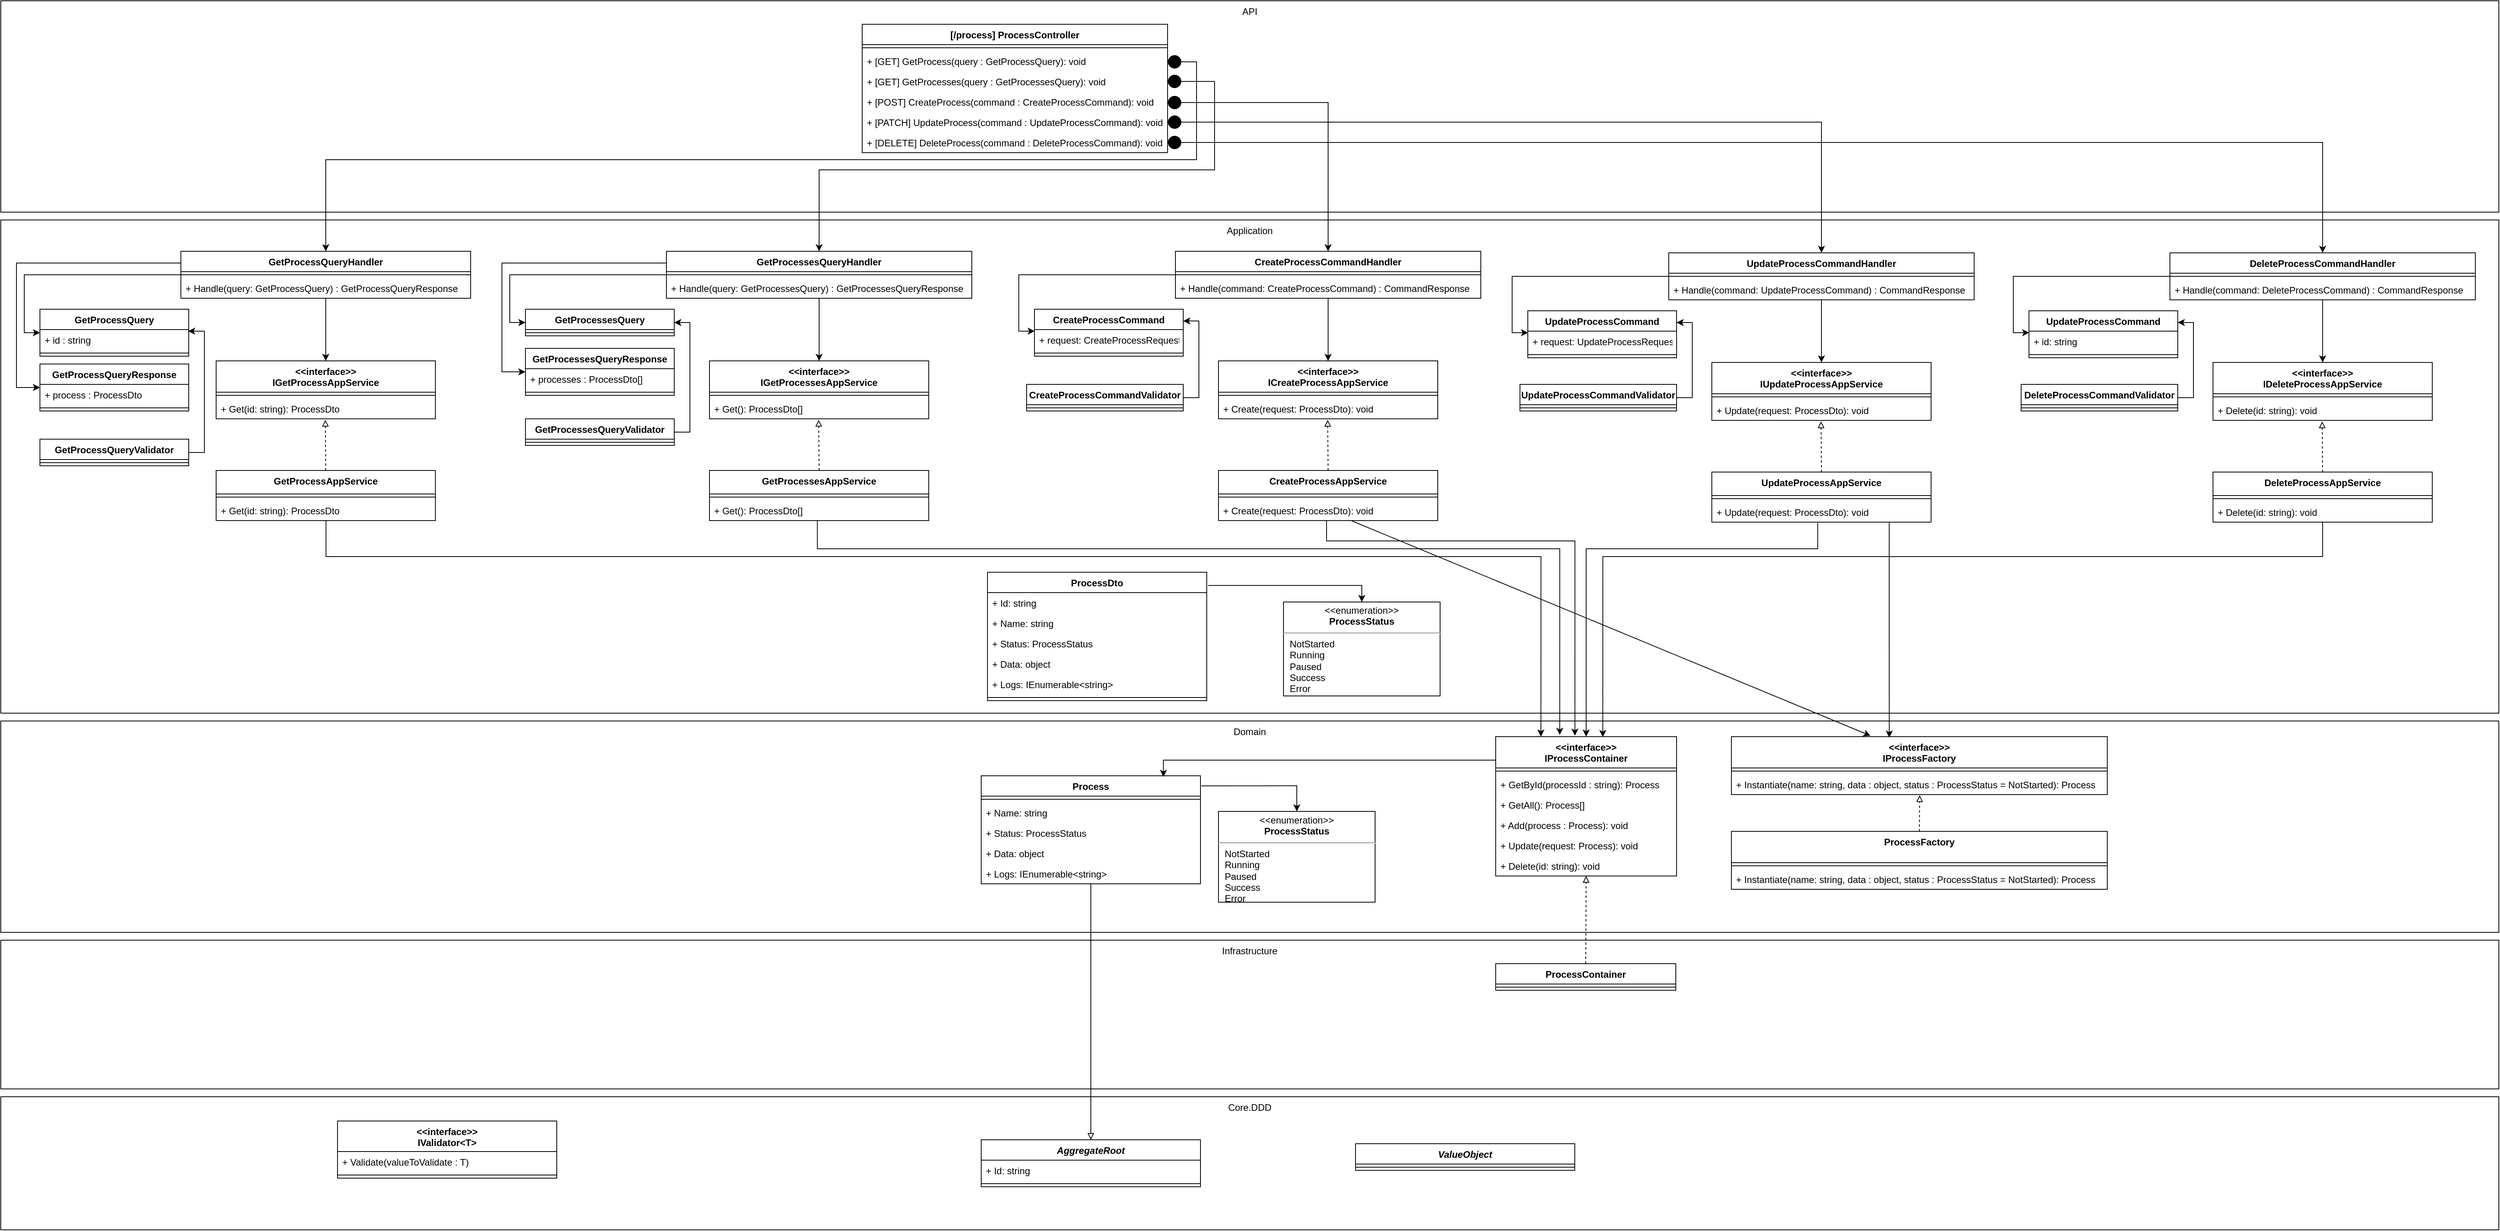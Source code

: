 <mxfile version="13.9.9" type="device" pages="2"><diagram id="qA2Z2XU4HjEcqDbQcufR" name="Class Diagram"><mxGraphModel dx="1038" dy="641" grid="1" gridSize="10" guides="1" tooltips="1" connect="1" arrows="1" fold="1" page="1" pageScale="1" pageWidth="850" pageHeight="1100" math="0" shadow="0"><root><mxCell id="0"/><mxCell id="1" parent="0"/><mxCell id="Ah2xBvdGNWRzJ5lT6GcJ-3" value="API" style="rounded=0;whiteSpace=wrap;html=1;verticalAlign=top;" parent="1" vertex="1"><mxGeometry width="3190" height="270" as="geometry"/></mxCell><mxCell id="Ah2xBvdGNWRzJ5lT6GcJ-4" value="Application" style="rounded=0;whiteSpace=wrap;html=1;verticalAlign=top;" parent="1" vertex="1"><mxGeometry y="280" width="3190" height="630" as="geometry"/></mxCell><mxCell id="Ah2xBvdGNWRzJ5lT6GcJ-5" value="Domain" style="rounded=0;whiteSpace=wrap;html=1;verticalAlign=top;" parent="1" vertex="1"><mxGeometry y="920" width="3190" height="270" as="geometry"/></mxCell><mxCell id="Ah2xBvdGNWRzJ5lT6GcJ-6" value="Infrastructure" style="rounded=0;whiteSpace=wrap;html=1;verticalAlign=top;" parent="1" vertex="1"><mxGeometry y="1200" width="3190" height="190" as="geometry"/></mxCell><mxCell id="sStluDB3QbXJ1252Q005-13" value="[/process] ProcessController" style="swimlane;fontStyle=1;align=center;verticalAlign=top;childLayout=stackLayout;horizontal=1;startSize=26;horizontalStack=0;resizeParent=1;resizeParentMax=0;resizeLast=0;collapsible=1;marginBottom=0;" parent="1" vertex="1"><mxGeometry x="1100" y="30" width="390" height="164" as="geometry"/></mxCell><mxCell id="sStluDB3QbXJ1252Q005-14" value="" style="line;strokeWidth=1;fillColor=none;align=left;verticalAlign=middle;spacingTop=-1;spacingLeft=3;spacingRight=3;rotatable=0;labelPosition=right;points=[];portConstraint=eastwest;" parent="sStluDB3QbXJ1252Q005-13" vertex="1"><mxGeometry y="26" width="390" height="8" as="geometry"/></mxCell><mxCell id="sStluDB3QbXJ1252Q005-15" value="+ [GET] GetProcess(query : GetProcessQuery): void" style="text;strokeColor=none;fillColor=none;align=left;verticalAlign=top;spacingLeft=4;spacingRight=4;overflow=hidden;rotatable=0;points=[[0,0.5],[1,0.5]];portConstraint=eastwest;" parent="sStluDB3QbXJ1252Q005-13" vertex="1"><mxGeometry y="34" width="390" height="26" as="geometry"/></mxCell><mxCell id="9CyIILaS-DxCdf05tpeG-2" value="+ [GET] GetProcesses(query : GetProcessesQuery): void" style="text;strokeColor=none;fillColor=none;align=left;verticalAlign=top;spacingLeft=4;spacingRight=4;overflow=hidden;rotatable=0;points=[[0,0.5],[1,0.5]];portConstraint=eastwest;" parent="sStluDB3QbXJ1252Q005-13" vertex="1"><mxGeometry y="60" width="390" height="26" as="geometry"/></mxCell><mxCell id="9CyIILaS-DxCdf05tpeG-1" value="+ [POST] CreateProcess(command : CreateProcessCommand): void" style="text;strokeColor=none;fillColor=none;align=left;verticalAlign=top;spacingLeft=4;spacingRight=4;overflow=hidden;rotatable=0;points=[[0,0.5],[1,0.5]];portConstraint=eastwest;" parent="sStluDB3QbXJ1252Q005-13" vertex="1"><mxGeometry y="86" width="390" height="26" as="geometry"/></mxCell><mxCell id="9CyIILaS-DxCdf05tpeG-3" value="+ [PATCH] UpdateProcess(command : UpdateProcessCommand): void" style="text;strokeColor=none;fillColor=none;align=left;verticalAlign=top;spacingLeft=4;spacingRight=4;overflow=hidden;rotatable=0;points=[[0,0.5],[1,0.5]];portConstraint=eastwest;" parent="sStluDB3QbXJ1252Q005-13" vertex="1"><mxGeometry y="112" width="390" height="26" as="geometry"/></mxCell><mxCell id="9CyIILaS-DxCdf05tpeG-4" value="+ [DELETE] DeleteProcess(command : DeleteProcessCommand): void" style="text;strokeColor=none;fillColor=none;align=left;verticalAlign=top;spacingLeft=4;spacingRight=4;overflow=hidden;rotatable=0;points=[[0,0.5],[1,0.5]];portConstraint=eastwest;" parent="sStluDB3QbXJ1252Q005-13" vertex="1"><mxGeometry y="138" width="390" height="26" as="geometry"/></mxCell><mxCell id="sStluDB3QbXJ1252Q005-19" value="Process" style="swimlane;fontStyle=1;align=center;verticalAlign=top;childLayout=stackLayout;horizontal=1;startSize=26;horizontalStack=0;resizeParent=1;resizeParentMax=0;resizeLast=0;collapsible=1;marginBottom=0;" parent="1" vertex="1"><mxGeometry x="1252" y="990" width="280" height="138" as="geometry"/></mxCell><mxCell id="sStluDB3QbXJ1252Q005-21" value="" style="line;strokeWidth=1;fillColor=none;align=left;verticalAlign=middle;spacingTop=-1;spacingLeft=3;spacingRight=3;rotatable=0;labelPosition=right;points=[];portConstraint=eastwest;" parent="sStluDB3QbXJ1252Q005-19" vertex="1"><mxGeometry y="26" width="280" height="8" as="geometry"/></mxCell><mxCell id="GbgMT3XAcoGIgECH7haP-46" value="+ Name: string" style="text;strokeColor=none;fillColor=none;align=left;verticalAlign=top;spacingLeft=4;spacingRight=4;overflow=hidden;rotatable=0;points=[[0,0.5],[1,0.5]];portConstraint=eastwest;fontStyle=0" vertex="1" parent="sStluDB3QbXJ1252Q005-19"><mxGeometry y="34" width="280" height="26" as="geometry"/></mxCell><mxCell id="GbgMT3XAcoGIgECH7haP-47" value="+ Status: ProcessStatus" style="text;strokeColor=none;fillColor=none;align=left;verticalAlign=top;spacingLeft=4;spacingRight=4;overflow=hidden;rotatable=0;points=[[0,0.5],[1,0.5]];portConstraint=eastwest;fontStyle=0" vertex="1" parent="sStluDB3QbXJ1252Q005-19"><mxGeometry y="60" width="280" height="26" as="geometry"/></mxCell><mxCell id="GbgMT3XAcoGIgECH7haP-48" value="+ Data: object" style="text;strokeColor=none;fillColor=none;align=left;verticalAlign=top;spacingLeft=4;spacingRight=4;overflow=hidden;rotatable=0;points=[[0,0.5],[1,0.5]];portConstraint=eastwest;fontStyle=0" vertex="1" parent="sStluDB3QbXJ1252Q005-19"><mxGeometry y="86" width="280" height="26" as="geometry"/></mxCell><mxCell id="GbgMT3XAcoGIgECH7haP-49" value="+ Logs: IEnumerable&lt;string&gt;" style="text;strokeColor=none;fillColor=none;align=left;verticalAlign=top;spacingLeft=4;spacingRight=4;overflow=hidden;rotatable=0;points=[[0,0.5],[1,0.5]];portConstraint=eastwest;fontStyle=0" vertex="1" parent="sStluDB3QbXJ1252Q005-19"><mxGeometry y="112" width="280" height="26" as="geometry"/></mxCell><mxCell id="sStluDB3QbXJ1252Q005-38" value="&lt;p style=&quot;margin: 0px ; margin-top: 4px ; text-align: center&quot;&gt;&amp;lt;&amp;lt;enumeration&amp;gt;&amp;gt;&lt;br&gt;&lt;b&gt;ProcessStatus&lt;/b&gt;&lt;br&gt;&lt;/p&gt;&lt;hr&gt;&lt;p style=&quot;margin: 0px 0px 0px 8px ; text-align: left&quot;&gt;NotStarted&lt;br&gt;Running&lt;/p&gt;&lt;p style=&quot;margin: 0px 0px 0px 8px ; text-align: left&quot;&gt;Paused&lt;/p&gt;&lt;p style=&quot;margin: 0px 0px 0px 8px ; text-align: left&quot;&gt;Success&lt;/p&gt;&lt;p style=&quot;margin: 0px 0px 0px 8px ; text-align: left&quot;&gt;Error&lt;/p&gt;" style="shape=rect;html=1;overflow=fill;whiteSpace=wrap;" parent="1" vertex="1"><mxGeometry x="1555" y="1035.5" width="200" height="116" as="geometry"/></mxCell><mxCell id="25Sd2tmI2MsBJu7RhbcG-1" value="Core.DDD" style="rounded=0;whiteSpace=wrap;html=1;verticalAlign=top;" parent="1" vertex="1"><mxGeometry y="1400" width="3190" height="170" as="geometry"/></mxCell><mxCell id="sStluDB3QbXJ1252Q005-24" value="AggregateRoot" style="swimlane;fontStyle=3;align=center;verticalAlign=top;childLayout=stackLayout;horizontal=1;startSize=26;horizontalStack=0;resizeParent=1;resizeParentMax=0;resizeLast=0;collapsible=1;marginBottom=0;" parent="1" vertex="1"><mxGeometry x="1252" y="1455" width="280" height="60" as="geometry"/></mxCell><mxCell id="sStluDB3QbXJ1252Q005-25" value="+ Id: string" style="text;strokeColor=none;fillColor=none;align=left;verticalAlign=top;spacingLeft=4;spacingRight=4;overflow=hidden;rotatable=0;points=[[0,0.5],[1,0.5]];portConstraint=eastwest;fontStyle=0" parent="sStluDB3QbXJ1252Q005-24" vertex="1"><mxGeometry y="26" width="280" height="26" as="geometry"/></mxCell><mxCell id="sStluDB3QbXJ1252Q005-26" value="" style="line;strokeWidth=1;fillColor=none;align=left;verticalAlign=middle;spacingTop=-1;spacingLeft=3;spacingRight=3;rotatable=0;labelPosition=right;points=[];portConstraint=eastwest;" parent="sStluDB3QbXJ1252Q005-24" vertex="1"><mxGeometry y="52" width="280" height="8" as="geometry"/></mxCell><mxCell id="sStluDB3QbXJ1252Q005-23" style="edgeStyle=orthogonalEdgeStyle;rounded=0;orthogonalLoop=1;jettySize=auto;html=1;exitX=0.5;exitY=1;exitDx=0;exitDy=0;entryX=0.5;entryY=0;entryDx=0;entryDy=0;endArrow=block;endFill=0;" parent="1" source="sStluDB3QbXJ1252Q005-19" target="sStluDB3QbXJ1252Q005-24" edge="1"><mxGeometry relative="1" as="geometry"><mxPoint x="1394.24" y="1314.654" as="sourcePoint"/><mxPoint x="1392.235" y="1490" as="targetPoint"/><Array as="points"/></mxGeometry></mxCell><mxCell id="25Sd2tmI2MsBJu7RhbcG-8" style="edgeStyle=orthogonalEdgeStyle;rounded=0;orthogonalLoop=1;jettySize=auto;html=1;entryX=0.5;entryY=0;entryDx=0;entryDy=0;endArrow=classic;endFill=1;strokeWidth=1;exitX=1.004;exitY=0.093;exitDx=0;exitDy=0;exitPerimeter=0;" parent="1" source="sStluDB3QbXJ1252Q005-19" target="sStluDB3QbXJ1252Q005-38" edge="1"><mxGeometry relative="1" as="geometry"><mxPoint x="1532" y="1029" as="sourcePoint"/><Array as="points"><mxPoint x="1655" y="1003"/></Array></mxGeometry></mxCell><mxCell id="25Sd2tmI2MsBJu7RhbcG-22" value="&lt;&lt;interface&gt;&gt;&#10;IProcessContainer" style="swimlane;fontStyle=1;align=center;verticalAlign=top;childLayout=stackLayout;horizontal=1;startSize=40;horizontalStack=0;resizeParent=1;resizeParentMax=0;resizeLast=0;collapsible=1;marginBottom=0;" parent="1" vertex="1"><mxGeometry x="1909" y="940" width="231" height="178" as="geometry"/></mxCell><mxCell id="25Sd2tmI2MsBJu7RhbcG-23" value="" style="line;strokeWidth=1;fillColor=none;align=left;verticalAlign=middle;spacingTop=-1;spacingLeft=3;spacingRight=3;rotatable=0;labelPosition=right;points=[];portConstraint=eastwest;" parent="25Sd2tmI2MsBJu7RhbcG-22" vertex="1"><mxGeometry y="40" width="231" height="8" as="geometry"/></mxCell><mxCell id="GbgMT3XAcoGIgECH7haP-40" value="+ GetById(processId : string): Process" style="text;strokeColor=none;fillColor=none;align=left;verticalAlign=top;spacingLeft=4;spacingRight=4;overflow=hidden;rotatable=0;points=[[0,0.5],[1,0.5]];portConstraint=eastwest;" vertex="1" parent="25Sd2tmI2MsBJu7RhbcG-22"><mxGeometry y="48" width="231" height="26" as="geometry"/></mxCell><mxCell id="GbgMT3XAcoGIgECH7haP-41" value="+ GetAll(): Process[]" style="text;strokeColor=none;fillColor=none;align=left;verticalAlign=top;spacingLeft=4;spacingRight=4;overflow=hidden;rotatable=0;points=[[0,0.5],[1,0.5]];portConstraint=eastwest;" vertex="1" parent="25Sd2tmI2MsBJu7RhbcG-22"><mxGeometry y="74" width="231" height="26" as="geometry"/></mxCell><mxCell id="GbgMT3XAcoGIgECH7haP-42" value="+ Add(process : Process): void" style="text;strokeColor=none;fillColor=none;align=left;verticalAlign=top;spacingLeft=4;spacingRight=4;overflow=hidden;rotatable=0;points=[[0,0.5],[1,0.5]];portConstraint=eastwest;" vertex="1" parent="25Sd2tmI2MsBJu7RhbcG-22"><mxGeometry y="100" width="231" height="26" as="geometry"/></mxCell><mxCell id="GbgMT3XAcoGIgECH7haP-43" value="+ Update(request: Process): void" style="text;strokeColor=none;fillColor=none;align=left;verticalAlign=top;spacingLeft=4;spacingRight=4;overflow=hidden;rotatable=0;points=[[0,0.5],[1,0.5]];portConstraint=eastwest;" vertex="1" parent="25Sd2tmI2MsBJu7RhbcG-22"><mxGeometry y="126" width="231" height="26" as="geometry"/></mxCell><mxCell id="GbgMT3XAcoGIgECH7haP-44" value="+ Delete(id: string): void" style="text;strokeColor=none;fillColor=none;align=left;verticalAlign=top;spacingLeft=4;spacingRight=4;overflow=hidden;rotatable=0;points=[[0,0.5],[1,0.5]];portConstraint=eastwest;" vertex="1" parent="25Sd2tmI2MsBJu7RhbcG-22"><mxGeometry y="152" width="231" height="26" as="geometry"/></mxCell><mxCell id="25Sd2tmI2MsBJu7RhbcG-28" style="edgeStyle=none;rounded=0;orthogonalLoop=1;jettySize=auto;html=1;exitX=0.5;exitY=0;exitDx=0;exitDy=0;dashed=1;endArrow=block;endFill=0;strokeWidth=1;entryX=0.5;entryY=1;entryDx=0;entryDy=0;" parent="1" source="25Sd2tmI2MsBJu7RhbcG-26" target="25Sd2tmI2MsBJu7RhbcG-22" edge="1"><mxGeometry relative="1" as="geometry"><mxPoint x="1896" y="910" as="targetPoint"/></mxGeometry></mxCell><mxCell id="25Sd2tmI2MsBJu7RhbcG-26" value="ProcessContainer" style="swimlane;fontStyle=1;align=center;verticalAlign=top;childLayout=stackLayout;horizontal=1;startSize=26;horizontalStack=0;resizeParent=1;resizeParentMax=0;resizeLast=0;collapsible=1;marginBottom=0;" parent="1" vertex="1"><mxGeometry x="1909" y="1230" width="230" height="34" as="geometry"/></mxCell><mxCell id="25Sd2tmI2MsBJu7RhbcG-27" value="" style="line;strokeWidth=1;fillColor=none;align=left;verticalAlign=middle;spacingTop=-1;spacingLeft=3;spacingRight=3;rotatable=0;labelPosition=right;points=[];portConstraint=eastwest;" parent="25Sd2tmI2MsBJu7RhbcG-26" vertex="1"><mxGeometry y="26" width="230" height="8" as="geometry"/></mxCell><mxCell id="25Sd2tmI2MsBJu7RhbcG-60" value="&lt;&lt;interface&gt;&gt;&#10;IGetProcessAppService" style="swimlane;fontStyle=1;align=center;verticalAlign=top;childLayout=stackLayout;horizontal=1;startSize=40;horizontalStack=0;resizeParent=1;resizeParentMax=0;resizeLast=0;collapsible=1;marginBottom=0;" parent="1" vertex="1"><mxGeometry x="275" y="460" width="280" height="74" as="geometry"/></mxCell><mxCell id="25Sd2tmI2MsBJu7RhbcG-62" value="" style="line;strokeWidth=1;fillColor=none;align=left;verticalAlign=middle;spacingTop=-1;spacingLeft=3;spacingRight=3;rotatable=0;labelPosition=right;points=[];portConstraint=eastwest;" parent="25Sd2tmI2MsBJu7RhbcG-60" vertex="1"><mxGeometry y="40" width="280" height="8" as="geometry"/></mxCell><mxCell id="25Sd2tmI2MsBJu7RhbcG-63" value="+ Get(id: string): ProcessDto" style="text;strokeColor=none;fillColor=none;align=left;verticalAlign=top;spacingLeft=4;spacingRight=4;overflow=hidden;rotatable=0;points=[[0,0.5],[1,0.5]];portConstraint=eastwest;" parent="25Sd2tmI2MsBJu7RhbcG-60" vertex="1"><mxGeometry y="48" width="280" height="26" as="geometry"/></mxCell><mxCell id="25Sd2tmI2MsBJu7RhbcG-75" style="edgeStyle=none;rounded=0;orthogonalLoop=1;jettySize=auto;html=1;exitX=0.5;exitY=0;exitDx=0;exitDy=0;entryX=0.498;entryY=1.051;entryDx=0;entryDy=0;entryPerimeter=0;endArrow=block;endFill=0;strokeWidth=1;dashed=1;" parent="1" source="25Sd2tmI2MsBJu7RhbcG-70" target="25Sd2tmI2MsBJu7RhbcG-63" edge="1"><mxGeometry relative="1" as="geometry"/></mxCell><mxCell id="GbgMT3XAcoGIgECH7haP-75" style="edgeStyle=orthogonalEdgeStyle;rounded=0;orthogonalLoop=1;jettySize=auto;html=1;entryX=0.25;entryY=0;entryDx=0;entryDy=0;exitX=0.501;exitY=1.011;exitDx=0;exitDy=0;exitPerimeter=0;" edge="1" parent="1" source="9CyIILaS-DxCdf05tpeG-24" target="25Sd2tmI2MsBJu7RhbcG-22"><mxGeometry relative="1" as="geometry"><Array as="points"><mxPoint x="415" y="710"/><mxPoint x="1967" y="710"/></Array></mxGeometry></mxCell><mxCell id="25Sd2tmI2MsBJu7RhbcG-70" value="GetProcessAppService" style="swimlane;fontStyle=1;align=center;verticalAlign=top;childLayout=stackLayout;horizontal=1;startSize=30;horizontalStack=0;resizeParent=1;resizeParentMax=0;resizeLast=0;collapsible=1;marginBottom=0;" parent="1" vertex="1"><mxGeometry x="275" y="600" width="280" height="64" as="geometry"/></mxCell><mxCell id="25Sd2tmI2MsBJu7RhbcG-71" value="" style="line;strokeWidth=1;fillColor=none;align=left;verticalAlign=middle;spacingTop=-1;spacingLeft=3;spacingRight=3;rotatable=0;labelPosition=right;points=[];portConstraint=eastwest;" parent="25Sd2tmI2MsBJu7RhbcG-70" vertex="1"><mxGeometry y="30" width="280" height="8" as="geometry"/></mxCell><mxCell id="9CyIILaS-DxCdf05tpeG-24" value="+ Get(id: string): ProcessDto" style="text;strokeColor=none;fillColor=none;align=left;verticalAlign=top;spacingLeft=4;spacingRight=4;overflow=hidden;rotatable=0;points=[[0,0.5],[1,0.5]];portConstraint=eastwest;" parent="25Sd2tmI2MsBJu7RhbcG-70" vertex="1"><mxGeometry y="38" width="280" height="26" as="geometry"/></mxCell><mxCell id="25Sd2tmI2MsBJu7RhbcG-106" style="edgeStyle=orthogonalEdgeStyle;rounded=0;orthogonalLoop=1;jettySize=auto;html=1;exitX=0;exitY=0;exitDx=0;exitDy=0;entryX=0.831;entryY=0.01;entryDx=0;entryDy=0;entryPerimeter=0;endArrow=classic;endFill=1;strokeWidth=1;" parent="1" source="25Sd2tmI2MsBJu7RhbcG-22" target="sStluDB3QbXJ1252Q005-19" edge="1"><mxGeometry relative="1" as="geometry"><Array as="points"><mxPoint x="1485" y="970"/></Array><mxPoint x="2260" y="1178.5" as="sourcePoint"/></mxGeometry></mxCell><mxCell id="mQ1qyGUyWNklAwU-oeHZ-1" value="ValueObject" style="swimlane;fontStyle=3;align=center;verticalAlign=top;childLayout=stackLayout;horizontal=1;startSize=26;horizontalStack=0;resizeParent=1;resizeParentMax=0;resizeLast=0;collapsible=1;marginBottom=0;" parent="1" vertex="1"><mxGeometry x="1730" y="1460" width="280" height="34" as="geometry"/></mxCell><mxCell id="mQ1qyGUyWNklAwU-oeHZ-3" value="" style="line;strokeWidth=1;fillColor=none;align=left;verticalAlign=middle;spacingTop=-1;spacingLeft=3;spacingRight=3;rotatable=0;labelPosition=right;points=[];portConstraint=eastwest;" parent="mQ1qyGUyWNklAwU-oeHZ-1" vertex="1"><mxGeometry y="26" width="280" height="8" as="geometry"/></mxCell><mxCell id="mQ1qyGUyWNklAwU-oeHZ-9" value="&lt;&lt;interface&gt;&gt;&#10;IProcessFactory" style="swimlane;fontStyle=1;align=center;verticalAlign=top;childLayout=stackLayout;horizontal=1;startSize=40;horizontalStack=0;resizeParent=1;resizeParentMax=0;resizeLast=0;collapsible=1;marginBottom=0;" parent="1" vertex="1"><mxGeometry x="2210" y="940" width="480" height="74" as="geometry"/></mxCell><mxCell id="mQ1qyGUyWNklAwU-oeHZ-10" value="" style="line;strokeWidth=1;fillColor=none;align=left;verticalAlign=middle;spacingTop=-1;spacingLeft=3;spacingRight=3;rotatable=0;labelPosition=right;points=[];portConstraint=eastwest;" parent="mQ1qyGUyWNklAwU-oeHZ-9" vertex="1"><mxGeometry y="40" width="480" height="8" as="geometry"/></mxCell><mxCell id="mQ1qyGUyWNklAwU-oeHZ-11" value="+ Instantiate(name: string, data : object, status : ProcessStatus = NotStarted): Process" style="text;strokeColor=none;fillColor=none;align=left;verticalAlign=top;spacingLeft=4;spacingRight=4;overflow=hidden;rotatable=0;points=[[0,0.5],[1,0.5]];portConstraint=eastwest;fontStyle=0" parent="mQ1qyGUyWNklAwU-oeHZ-9" vertex="1"><mxGeometry y="48" width="480" height="26" as="geometry"/></mxCell><mxCell id="mQ1qyGUyWNklAwU-oeHZ-12" style="edgeStyle=none;rounded=0;orthogonalLoop=1;jettySize=auto;html=1;exitX=0.5;exitY=0;exitDx=0;exitDy=0;entryX=0.501;entryY=1.031;entryDx=0;entryDy=0;entryPerimeter=0;dashed=1;endArrow=block;endFill=0;strokeWidth=1;" parent="1" source="mQ1qyGUyWNklAwU-oeHZ-13" target="mQ1qyGUyWNklAwU-oeHZ-11" edge="1"><mxGeometry relative="1" as="geometry"/></mxCell><mxCell id="mQ1qyGUyWNklAwU-oeHZ-13" value="ProcessFactory" style="swimlane;fontStyle=1;align=center;verticalAlign=top;childLayout=stackLayout;horizontal=1;startSize=40;horizontalStack=0;resizeParent=1;resizeParentMax=0;resizeLast=0;collapsible=1;marginBottom=0;" parent="1" vertex="1"><mxGeometry x="2210" y="1061" width="480" height="74" as="geometry"/></mxCell><mxCell id="mQ1qyGUyWNklAwU-oeHZ-15" value="" style="line;strokeWidth=1;fillColor=none;align=left;verticalAlign=middle;spacingTop=-1;spacingLeft=3;spacingRight=3;rotatable=0;labelPosition=right;points=[];portConstraint=eastwest;" parent="mQ1qyGUyWNklAwU-oeHZ-13" vertex="1"><mxGeometry y="40" width="480" height="8" as="geometry"/></mxCell><mxCell id="GbgMT3XAcoGIgECH7haP-59" value="+ Instantiate(name: string, data : object, status : ProcessStatus = NotStarted): Process" style="text;strokeColor=none;fillColor=none;align=left;verticalAlign=top;spacingLeft=4;spacingRight=4;overflow=hidden;rotatable=0;points=[[0,0.5],[1,0.5]];portConstraint=eastwest;fontStyle=0" vertex="1" parent="mQ1qyGUyWNklAwU-oeHZ-13"><mxGeometry y="48" width="480" height="26" as="geometry"/></mxCell><mxCell id="mQ1qyGUyWNklAwU-oeHZ-33" value="&lt;&lt;interface&gt;&gt;&#10;IValidator&lt;T&gt;" style="swimlane;fontStyle=1;align=center;verticalAlign=top;childLayout=stackLayout;horizontal=1;startSize=39;horizontalStack=0;resizeParent=1;resizeParentMax=0;resizeLast=0;collapsible=1;marginBottom=0;" parent="1" vertex="1"><mxGeometry x="430" y="1431" width="280" height="73" as="geometry"/></mxCell><mxCell id="mQ1qyGUyWNklAwU-oeHZ-34" value="+ Validate(valueToValidate : T)" style="text;strokeColor=none;fillColor=none;align=left;verticalAlign=top;spacingLeft=4;spacingRight=4;overflow=hidden;rotatable=0;points=[[0,0.5],[1,0.5]];portConstraint=eastwest;fontStyle=0" parent="mQ1qyGUyWNklAwU-oeHZ-33" vertex="1"><mxGeometry y="39" width="280" height="26" as="geometry"/></mxCell><mxCell id="mQ1qyGUyWNklAwU-oeHZ-35" value="" style="line;strokeWidth=1;fillColor=none;align=left;verticalAlign=middle;spacingTop=-1;spacingLeft=3;spacingRight=3;rotatable=0;labelPosition=right;points=[];portConstraint=eastwest;" parent="mQ1qyGUyWNklAwU-oeHZ-33" vertex="1"><mxGeometry y="65" width="280" height="8" as="geometry"/></mxCell><mxCell id="NTfN5ldZbW7aeXS71DbI-8" style="edgeStyle=orthogonalEdgeStyle;rounded=0;orthogonalLoop=1;jettySize=auto;html=1;exitX=1;exitY=0.5;exitDx=0;exitDy=0;entryX=0.5;entryY=0;entryDx=0;entryDy=0;" parent="1" source="9CyIILaS-DxCdf05tpeG-5" target="9CyIILaS-DxCdf05tpeG-11" edge="1"><mxGeometry relative="1" as="geometry"/></mxCell><mxCell id="9CyIILaS-DxCdf05tpeG-5" value="" style="ellipse;whiteSpace=wrap;html=1;aspect=fixed;fillColor=#000000;" parent="1" vertex="1"><mxGeometry x="1491" y="70" width="16" height="16" as="geometry"/></mxCell><mxCell id="NTfN5ldZbW7aeXS71DbI-9" style="edgeStyle=orthogonalEdgeStyle;rounded=0;orthogonalLoop=1;jettySize=auto;html=1;exitX=1;exitY=0.5;exitDx=0;exitDy=0;entryX=0.5;entryY=0;entryDx=0;entryDy=0;" parent="1" source="9CyIILaS-DxCdf05tpeG-6" target="9CyIILaS-DxCdf05tpeG-50" edge="1"><mxGeometry relative="1" as="geometry"><Array as="points"><mxPoint x="1550" y="103"/><mxPoint x="1550" y="216"/><mxPoint x="1045" y="216"/></Array></mxGeometry></mxCell><mxCell id="9CyIILaS-DxCdf05tpeG-6" value="" style="ellipse;whiteSpace=wrap;html=1;aspect=fixed;fillColor=#000000;" parent="1" vertex="1"><mxGeometry x="1491" y="95" width="16" height="16" as="geometry"/></mxCell><mxCell id="NTfN5ldZbW7aeXS71DbI-10" style="edgeStyle=orthogonalEdgeStyle;rounded=0;orthogonalLoop=1;jettySize=auto;html=1;exitX=1;exitY=0.5;exitDx=0;exitDy=0;entryX=0.5;entryY=0;entryDx=0;entryDy=0;endArrow=classic;endFill=1;" parent="1" source="9CyIILaS-DxCdf05tpeG-7" target="9CyIILaS-DxCdf05tpeG-73" edge="1"><mxGeometry relative="1" as="geometry"/></mxCell><mxCell id="9CyIILaS-DxCdf05tpeG-7" value="" style="ellipse;whiteSpace=wrap;html=1;aspect=fixed;fillColor=#000000;" parent="1" vertex="1"><mxGeometry x="1491" y="122" width="16" height="16" as="geometry"/></mxCell><mxCell id="NTfN5ldZbW7aeXS71DbI-11" style="edgeStyle=orthogonalEdgeStyle;rounded=0;orthogonalLoop=1;jettySize=auto;html=1;exitX=1;exitY=0.5;exitDx=0;exitDy=0;entryX=0.5;entryY=0;entryDx=0;entryDy=0;endArrow=classic;endFill=1;" parent="1" source="9CyIILaS-DxCdf05tpeG-8" target="9CyIILaS-DxCdf05tpeG-104" edge="1"><mxGeometry relative="1" as="geometry"/></mxCell><mxCell id="9CyIILaS-DxCdf05tpeG-8" value="" style="ellipse;whiteSpace=wrap;html=1;aspect=fixed;fillColor=#000000;" parent="1" vertex="1"><mxGeometry x="1491" y="147" width="16" height="16" as="geometry"/></mxCell><mxCell id="NTfN5ldZbW7aeXS71DbI-12" style="edgeStyle=orthogonalEdgeStyle;rounded=0;orthogonalLoop=1;jettySize=auto;html=1;exitX=1;exitY=0.5;exitDx=0;exitDy=0;entryX=0.5;entryY=0;entryDx=0;entryDy=0;endArrow=classic;endFill=1;" parent="1" source="9CyIILaS-DxCdf05tpeG-9" target="9CyIILaS-DxCdf05tpeG-144" edge="1"><mxGeometry relative="1" as="geometry"/></mxCell><mxCell id="9CyIILaS-DxCdf05tpeG-9" value="" style="ellipse;whiteSpace=wrap;html=1;aspect=fixed;fillColor=#000000;" parent="1" vertex="1"><mxGeometry x="1491" y="173" width="16" height="16" as="geometry"/></mxCell><mxCell id="9CyIILaS-DxCdf05tpeG-23" style="edgeStyle=orthogonalEdgeStyle;rounded=0;orthogonalLoop=1;jettySize=auto;html=1;exitX=0.5;exitY=1;exitDx=0;exitDy=0;entryX=0.5;entryY=0;entryDx=0;entryDy=0;" parent="1" source="9CyIILaS-DxCdf05tpeG-11" target="25Sd2tmI2MsBJu7RhbcG-60" edge="1"><mxGeometry relative="1" as="geometry"/></mxCell><mxCell id="9CyIILaS-DxCdf05tpeG-86" style="edgeStyle=orthogonalEdgeStyle;rounded=0;orthogonalLoop=1;jettySize=auto;html=1;exitX=0;exitY=0.25;exitDx=0;exitDy=0;entryX=0;entryY=0.5;entryDx=0;entryDy=0;" parent="1" source="9CyIILaS-DxCdf05tpeG-11" target="9CyIILaS-DxCdf05tpeG-20" edge="1"><mxGeometry relative="1" as="geometry"><Array as="points"><mxPoint x="20" y="335"/><mxPoint x="20" y="494"/></Array></mxGeometry></mxCell><mxCell id="9CyIILaS-DxCdf05tpeG-87" style="edgeStyle=orthogonalEdgeStyle;rounded=0;orthogonalLoop=1;jettySize=auto;html=1;exitX=0;exitY=0.5;exitDx=0;exitDy=0;entryX=0;entryY=0.5;entryDx=0;entryDy=0;" parent="1" source="9CyIILaS-DxCdf05tpeG-11" target="9CyIILaS-DxCdf05tpeG-17" edge="1"><mxGeometry relative="1" as="geometry"/></mxCell><mxCell id="9CyIILaS-DxCdf05tpeG-11" value="GetProcessQueryHandler" style="swimlane;fontStyle=1;align=center;verticalAlign=top;childLayout=stackLayout;horizontal=1;startSize=26;horizontalStack=0;resizeParent=1;resizeParentMax=0;resizeLast=0;collapsible=1;marginBottom=0;" parent="1" vertex="1"><mxGeometry x="230" y="320" width="370" height="60" as="geometry"/></mxCell><mxCell id="9CyIILaS-DxCdf05tpeG-13" value="" style="line;strokeWidth=1;fillColor=none;align=left;verticalAlign=middle;spacingTop=-1;spacingLeft=3;spacingRight=3;rotatable=0;labelPosition=right;points=[];portConstraint=eastwest;" parent="9CyIILaS-DxCdf05tpeG-11" vertex="1"><mxGeometry y="26" width="370" height="8" as="geometry"/></mxCell><mxCell id="9CyIILaS-DxCdf05tpeG-12" value="+ Handle(query: GetProcessQuery) : GetProcessQueryResponse" style="text;strokeColor=none;fillColor=none;align=left;verticalAlign=top;spacingLeft=4;spacingRight=4;overflow=hidden;rotatable=0;points=[[0,0.5],[1,0.5]];portConstraint=eastwest;fontStyle=0" parent="9CyIILaS-DxCdf05tpeG-11" vertex="1"><mxGeometry y="34" width="370" height="26" as="geometry"/></mxCell><mxCell id="9CyIILaS-DxCdf05tpeG-17" value="GetProcessQuery" style="swimlane;fontStyle=1;align=center;verticalAlign=top;childLayout=stackLayout;horizontal=1;startSize=26;horizontalStack=0;resizeParent=1;resizeParentMax=0;resizeLast=0;collapsible=1;marginBottom=0;" parent="1" vertex="1"><mxGeometry x="50" y="394" width="190" height="60" as="geometry"/></mxCell><mxCell id="9CyIILaS-DxCdf05tpeG-18" value="+ id : string" style="text;strokeColor=none;fillColor=none;align=left;verticalAlign=top;spacingLeft=4;spacingRight=4;overflow=hidden;rotatable=0;points=[[0,0.5],[1,0.5]];portConstraint=eastwest;fontStyle=0" parent="9CyIILaS-DxCdf05tpeG-17" vertex="1"><mxGeometry y="26" width="190" height="26" as="geometry"/></mxCell><mxCell id="9CyIILaS-DxCdf05tpeG-19" value="" style="line;strokeWidth=1;fillColor=none;align=left;verticalAlign=middle;spacingTop=-1;spacingLeft=3;spacingRight=3;rotatable=0;labelPosition=right;points=[];portConstraint=eastwest;" parent="9CyIILaS-DxCdf05tpeG-17" vertex="1"><mxGeometry y="52" width="190" height="8" as="geometry"/></mxCell><mxCell id="9CyIILaS-DxCdf05tpeG-20" value="GetProcessQueryResponse" style="swimlane;fontStyle=1;align=center;verticalAlign=top;childLayout=stackLayout;horizontal=1;startSize=26;horizontalStack=0;resizeParent=1;resizeParentMax=0;resizeLast=0;collapsible=1;marginBottom=0;" parent="1" vertex="1"><mxGeometry x="50" y="464" width="190" height="60" as="geometry"/></mxCell><mxCell id="9CyIILaS-DxCdf05tpeG-21" value="+ process : ProcessDto" style="text;strokeColor=none;fillColor=none;align=left;verticalAlign=top;spacingLeft=4;spacingRight=4;overflow=hidden;rotatable=0;points=[[0,0.5],[1,0.5]];portConstraint=eastwest;fontStyle=0" parent="9CyIILaS-DxCdf05tpeG-20" vertex="1"><mxGeometry y="26" width="190" height="26" as="geometry"/></mxCell><mxCell id="9CyIILaS-DxCdf05tpeG-22" value="" style="line;strokeWidth=1;fillColor=none;align=left;verticalAlign=middle;spacingTop=-1;spacingLeft=3;spacingRight=3;rotatable=0;labelPosition=right;points=[];portConstraint=eastwest;" parent="9CyIILaS-DxCdf05tpeG-20" vertex="1"><mxGeometry y="52" width="190" height="8" as="geometry"/></mxCell><mxCell id="9CyIILaS-DxCdf05tpeG-42" value="&lt;&lt;interface&gt;&gt;&#10;IGetProcessesAppService" style="swimlane;fontStyle=1;align=center;verticalAlign=top;childLayout=stackLayout;horizontal=1;startSize=40;horizontalStack=0;resizeParent=1;resizeParentMax=0;resizeLast=0;collapsible=1;marginBottom=0;" parent="1" vertex="1"><mxGeometry x="905" y="460" width="280" height="74" as="geometry"/></mxCell><mxCell id="9CyIILaS-DxCdf05tpeG-43" value="" style="line;strokeWidth=1;fillColor=none;align=left;verticalAlign=middle;spacingTop=-1;spacingLeft=3;spacingRight=3;rotatable=0;labelPosition=right;points=[];portConstraint=eastwest;" parent="9CyIILaS-DxCdf05tpeG-42" vertex="1"><mxGeometry y="40" width="280" height="8" as="geometry"/></mxCell><mxCell id="9CyIILaS-DxCdf05tpeG-44" value="+ Get(): ProcessDto[]" style="text;strokeColor=none;fillColor=none;align=left;verticalAlign=top;spacingLeft=4;spacingRight=4;overflow=hidden;rotatable=0;points=[[0,0.5],[1,0.5]];portConstraint=eastwest;" parent="9CyIILaS-DxCdf05tpeG-42" vertex="1"><mxGeometry y="48" width="280" height="26" as="geometry"/></mxCell><mxCell id="9CyIILaS-DxCdf05tpeG-45" style="edgeStyle=none;rounded=0;orthogonalLoop=1;jettySize=auto;html=1;exitX=0.5;exitY=0;exitDx=0;exitDy=0;entryX=0.498;entryY=1.051;entryDx=0;entryDy=0;entryPerimeter=0;endArrow=block;endFill=0;strokeWidth=1;dashed=1;" parent="1" source="9CyIILaS-DxCdf05tpeG-46" target="9CyIILaS-DxCdf05tpeG-44" edge="1"><mxGeometry relative="1" as="geometry"/></mxCell><mxCell id="9CyIILaS-DxCdf05tpeG-46" value="GetProcessesAppService" style="swimlane;fontStyle=1;align=center;verticalAlign=top;childLayout=stackLayout;horizontal=1;startSize=30;horizontalStack=0;resizeParent=1;resizeParentMax=0;resizeLast=0;collapsible=1;marginBottom=0;" parent="1" vertex="1"><mxGeometry x="905" y="600" width="280" height="64" as="geometry"/></mxCell><mxCell id="9CyIILaS-DxCdf05tpeG-47" value="" style="line;strokeWidth=1;fillColor=none;align=left;verticalAlign=middle;spacingTop=-1;spacingLeft=3;spacingRight=3;rotatable=0;labelPosition=right;points=[];portConstraint=eastwest;" parent="9CyIILaS-DxCdf05tpeG-46" vertex="1"><mxGeometry y="30" width="280" height="8" as="geometry"/></mxCell><mxCell id="9CyIILaS-DxCdf05tpeG-48" value="+ Get(): ProcessDto[]" style="text;strokeColor=none;fillColor=none;align=left;verticalAlign=top;spacingLeft=4;spacingRight=4;overflow=hidden;rotatable=0;points=[[0,0.5],[1,0.5]];portConstraint=eastwest;" parent="9CyIILaS-DxCdf05tpeG-46" vertex="1"><mxGeometry y="38" width="280" height="26" as="geometry"/></mxCell><mxCell id="9CyIILaS-DxCdf05tpeG-49" style="edgeStyle=orthogonalEdgeStyle;rounded=0;orthogonalLoop=1;jettySize=auto;html=1;exitX=0.5;exitY=1;exitDx=0;exitDy=0;entryX=0.5;entryY=0;entryDx=0;entryDy=0;" parent="1" source="9CyIILaS-DxCdf05tpeG-50" target="9CyIILaS-DxCdf05tpeG-42" edge="1"><mxGeometry relative="1" as="geometry"/></mxCell><mxCell id="9CyIILaS-DxCdf05tpeG-88" style="edgeStyle=orthogonalEdgeStyle;rounded=0;orthogonalLoop=1;jettySize=auto;html=1;exitX=0;exitY=0.25;exitDx=0;exitDy=0;entryX=0;entryY=0.5;entryDx=0;entryDy=0;" parent="1" source="9CyIILaS-DxCdf05tpeG-50" target="9CyIILaS-DxCdf05tpeG-62" edge="1"><mxGeometry relative="1" as="geometry"><Array as="points"><mxPoint x="640" y="335"/><mxPoint x="640" y="474"/></Array></mxGeometry></mxCell><mxCell id="9CyIILaS-DxCdf05tpeG-89" style="edgeStyle=orthogonalEdgeStyle;rounded=0;orthogonalLoop=1;jettySize=auto;html=1;exitX=0;exitY=0.5;exitDx=0;exitDy=0;entryX=0;entryY=0.5;entryDx=0;entryDy=0;" parent="1" source="9CyIILaS-DxCdf05tpeG-50" target="9CyIILaS-DxCdf05tpeG-59" edge="1"><mxGeometry relative="1" as="geometry"/></mxCell><mxCell id="9CyIILaS-DxCdf05tpeG-50" value="GetProcessesQueryHandler" style="swimlane;fontStyle=1;align=center;verticalAlign=top;childLayout=stackLayout;horizontal=1;startSize=26;horizontalStack=0;resizeParent=1;resizeParentMax=0;resizeLast=0;collapsible=1;marginBottom=0;" parent="1" vertex="1"><mxGeometry x="850" y="320" width="390" height="60" as="geometry"/></mxCell><mxCell id="9CyIILaS-DxCdf05tpeG-51" value="" style="line;strokeWidth=1;fillColor=none;align=left;verticalAlign=middle;spacingTop=-1;spacingLeft=3;spacingRight=3;rotatable=0;labelPosition=right;points=[];portConstraint=eastwest;" parent="9CyIILaS-DxCdf05tpeG-50" vertex="1"><mxGeometry y="26" width="390" height="8" as="geometry"/></mxCell><mxCell id="9CyIILaS-DxCdf05tpeG-52" value="+ Handle(query: GetProcessesQuery) : GetProcessesQueryResponse" style="text;strokeColor=none;fillColor=none;align=left;verticalAlign=top;spacingLeft=4;spacingRight=4;overflow=hidden;rotatable=0;points=[[0,0.5],[1,0.5]];portConstraint=eastwest;fontStyle=0" parent="9CyIILaS-DxCdf05tpeG-50" vertex="1"><mxGeometry y="34" width="390" height="26" as="geometry"/></mxCell><mxCell id="9CyIILaS-DxCdf05tpeG-59" value="GetProcessesQuery" style="swimlane;fontStyle=1;align=center;verticalAlign=top;childLayout=stackLayout;horizontal=1;startSize=26;horizontalStack=0;resizeParent=1;resizeParentMax=0;resizeLast=0;collapsible=1;marginBottom=0;" parent="1" vertex="1"><mxGeometry x="670" y="394" width="190" height="34" as="geometry"/></mxCell><mxCell id="9CyIILaS-DxCdf05tpeG-61" value="" style="line;strokeWidth=1;fillColor=none;align=left;verticalAlign=middle;spacingTop=-1;spacingLeft=3;spacingRight=3;rotatable=0;labelPosition=right;points=[];portConstraint=eastwest;" parent="9CyIILaS-DxCdf05tpeG-59" vertex="1"><mxGeometry y="26" width="190" height="8" as="geometry"/></mxCell><mxCell id="9CyIILaS-DxCdf05tpeG-62" value="GetProcessesQueryResponse" style="swimlane;fontStyle=1;align=center;verticalAlign=top;childLayout=stackLayout;horizontal=1;startSize=26;horizontalStack=0;resizeParent=1;resizeParentMax=0;resizeLast=0;collapsible=1;marginBottom=0;" parent="1" vertex="1"><mxGeometry x="670" y="444" width="190" height="60" as="geometry"/></mxCell><mxCell id="9CyIILaS-DxCdf05tpeG-63" value="+ processes : ProcessDto[]" style="text;strokeColor=none;fillColor=none;align=left;verticalAlign=top;spacingLeft=4;spacingRight=4;overflow=hidden;rotatable=0;points=[[0,0.5],[1,0.5]];portConstraint=eastwest;fontStyle=0" parent="9CyIILaS-DxCdf05tpeG-62" vertex="1"><mxGeometry y="26" width="190" height="26" as="geometry"/></mxCell><mxCell id="9CyIILaS-DxCdf05tpeG-64" value="" style="line;strokeWidth=1;fillColor=none;align=left;verticalAlign=middle;spacingTop=-1;spacingLeft=3;spacingRight=3;rotatable=0;labelPosition=right;points=[];portConstraint=eastwest;" parent="9CyIILaS-DxCdf05tpeG-62" vertex="1"><mxGeometry y="52" width="190" height="8" as="geometry"/></mxCell><mxCell id="9CyIILaS-DxCdf05tpeG-65" value="&lt;&lt;interface&gt;&gt;&#10;ICreateProcessAppService" style="swimlane;fontStyle=1;align=center;verticalAlign=top;childLayout=stackLayout;horizontal=1;startSize=40;horizontalStack=0;resizeParent=1;resizeParentMax=0;resizeLast=0;collapsible=1;marginBottom=0;" parent="1" vertex="1"><mxGeometry x="1555" y="460" width="280" height="74" as="geometry"/></mxCell><mxCell id="9CyIILaS-DxCdf05tpeG-66" value="" style="line;strokeWidth=1;fillColor=none;align=left;verticalAlign=middle;spacingTop=-1;spacingLeft=3;spacingRight=3;rotatable=0;labelPosition=right;points=[];portConstraint=eastwest;" parent="9CyIILaS-DxCdf05tpeG-65" vertex="1"><mxGeometry y="40" width="280" height="8" as="geometry"/></mxCell><mxCell id="9CyIILaS-DxCdf05tpeG-67" value="+ Create(request: ProcessDto): void" style="text;strokeColor=none;fillColor=none;align=left;verticalAlign=top;spacingLeft=4;spacingRight=4;overflow=hidden;rotatable=0;points=[[0,0.5],[1,0.5]];portConstraint=eastwest;" parent="9CyIILaS-DxCdf05tpeG-65" vertex="1"><mxGeometry y="48" width="280" height="26" as="geometry"/></mxCell><mxCell id="9CyIILaS-DxCdf05tpeG-68" style="edgeStyle=none;rounded=0;orthogonalLoop=1;jettySize=auto;html=1;exitX=0.5;exitY=0;exitDx=0;exitDy=0;entryX=0.498;entryY=1.051;entryDx=0;entryDy=0;entryPerimeter=0;endArrow=block;endFill=0;strokeWidth=1;dashed=1;" parent="1" source="9CyIILaS-DxCdf05tpeG-69" target="9CyIILaS-DxCdf05tpeG-67" edge="1"><mxGeometry relative="1" as="geometry"/></mxCell><mxCell id="GbgMT3XAcoGIgECH7haP-78" style="rounded=0;orthogonalLoop=1;jettySize=auto;html=1;exitX=0.608;exitY=1.015;exitDx=0;exitDy=0;entryX=0.37;entryY=-0.016;entryDx=0;entryDy=0;entryPerimeter=0;exitPerimeter=0;" edge="1" parent="1" source="9CyIILaS-DxCdf05tpeG-71" target="mQ1qyGUyWNklAwU-oeHZ-9"><mxGeometry relative="1" as="geometry"/></mxCell><mxCell id="9CyIILaS-DxCdf05tpeG-69" value="CreateProcessAppService" style="swimlane;fontStyle=1;align=center;verticalAlign=top;childLayout=stackLayout;horizontal=1;startSize=30;horizontalStack=0;resizeParent=1;resizeParentMax=0;resizeLast=0;collapsible=1;marginBottom=0;" parent="1" vertex="1"><mxGeometry x="1555" y="600" width="280" height="64" as="geometry"/></mxCell><mxCell id="9CyIILaS-DxCdf05tpeG-70" value="" style="line;strokeWidth=1;fillColor=none;align=left;verticalAlign=middle;spacingTop=-1;spacingLeft=3;spacingRight=3;rotatable=0;labelPosition=right;points=[];portConstraint=eastwest;" parent="9CyIILaS-DxCdf05tpeG-69" vertex="1"><mxGeometry y="30" width="280" height="8" as="geometry"/></mxCell><mxCell id="9CyIILaS-DxCdf05tpeG-71" value="+ Create(request: ProcessDto): void" style="text;strokeColor=none;fillColor=none;align=left;verticalAlign=top;spacingLeft=4;spacingRight=4;overflow=hidden;rotatable=0;points=[[0,0.5],[1,0.5]];portConstraint=eastwest;" parent="9CyIILaS-DxCdf05tpeG-69" vertex="1"><mxGeometry y="38" width="280" height="26" as="geometry"/></mxCell><mxCell id="9CyIILaS-DxCdf05tpeG-72" style="edgeStyle=orthogonalEdgeStyle;rounded=0;orthogonalLoop=1;jettySize=auto;html=1;exitX=0.5;exitY=1;exitDx=0;exitDy=0;entryX=0.5;entryY=0;entryDx=0;entryDy=0;" parent="1" source="9CyIILaS-DxCdf05tpeG-73" target="9CyIILaS-DxCdf05tpeG-65" edge="1"><mxGeometry relative="1" as="geometry"/></mxCell><mxCell id="9CyIILaS-DxCdf05tpeG-91" style="edgeStyle=orthogonalEdgeStyle;rounded=0;orthogonalLoop=1;jettySize=auto;html=1;exitX=0;exitY=0.5;exitDx=0;exitDy=0;entryX=0.002;entryY=0.075;entryDx=0;entryDy=0;entryPerimeter=0;" parent="1" source="9CyIILaS-DxCdf05tpeG-73" target="9CyIILaS-DxCdf05tpeG-81" edge="1"><mxGeometry relative="1" as="geometry"/></mxCell><mxCell id="9CyIILaS-DxCdf05tpeG-73" value="CreateProcessCommandHandler" style="swimlane;fontStyle=1;align=center;verticalAlign=top;childLayout=stackLayout;horizontal=1;startSize=26;horizontalStack=0;resizeParent=1;resizeParentMax=0;resizeLast=0;collapsible=1;marginBottom=0;" parent="1" vertex="1"><mxGeometry x="1500" y="320" width="390" height="60" as="geometry"/></mxCell><mxCell id="9CyIILaS-DxCdf05tpeG-74" value="" style="line;strokeWidth=1;fillColor=none;align=left;verticalAlign=middle;spacingTop=-1;spacingLeft=3;spacingRight=3;rotatable=0;labelPosition=right;points=[];portConstraint=eastwest;" parent="9CyIILaS-DxCdf05tpeG-73" vertex="1"><mxGeometry y="26" width="390" height="8" as="geometry"/></mxCell><mxCell id="9CyIILaS-DxCdf05tpeG-75" value="+ Handle(command: CreateProcessCommand) : CommandResponse" style="text;strokeColor=none;fillColor=none;align=left;verticalAlign=top;spacingLeft=4;spacingRight=4;overflow=hidden;rotatable=0;points=[[0,0.5],[1,0.5]];portConstraint=eastwest;fontStyle=0" parent="9CyIILaS-DxCdf05tpeG-73" vertex="1"><mxGeometry y="34" width="390" height="26" as="geometry"/></mxCell><mxCell id="9CyIILaS-DxCdf05tpeG-76" value="CreateProcessCommand" style="swimlane;fontStyle=1;align=center;verticalAlign=top;childLayout=stackLayout;horizontal=1;startSize=26;horizontalStack=0;resizeParent=1;resizeParentMax=0;resizeLast=0;collapsible=1;marginBottom=0;" parent="1" vertex="1"><mxGeometry x="1320" y="394" width="190" height="60" as="geometry"/></mxCell><mxCell id="9CyIILaS-DxCdf05tpeG-81" value="+ request: CreateProcessRequest" style="text;strokeColor=none;fillColor=none;align=left;verticalAlign=top;spacingLeft=4;spacingRight=4;overflow=hidden;rotatable=0;points=[[0,0.5],[1,0.5]];portConstraint=eastwest;" parent="9CyIILaS-DxCdf05tpeG-76" vertex="1"><mxGeometry y="26" width="190" height="26" as="geometry"/></mxCell><mxCell id="9CyIILaS-DxCdf05tpeG-77" value="" style="line;strokeWidth=1;fillColor=none;align=left;verticalAlign=middle;spacingTop=-1;spacingLeft=3;spacingRight=3;rotatable=0;labelPosition=right;points=[];portConstraint=eastwest;" parent="9CyIILaS-DxCdf05tpeG-76" vertex="1"><mxGeometry y="52" width="190" height="8" as="geometry"/></mxCell><mxCell id="9CyIILaS-DxCdf05tpeG-95" value="&lt;&lt;interface&gt;&gt;&#10;IUpdateProcessAppService" style="swimlane;fontStyle=1;align=center;verticalAlign=top;childLayout=stackLayout;horizontal=1;startSize=40;horizontalStack=0;resizeParent=1;resizeParentMax=0;resizeLast=0;collapsible=1;marginBottom=0;" parent="1" vertex="1"><mxGeometry x="2185" y="462" width="280" height="74" as="geometry"/></mxCell><mxCell id="9CyIILaS-DxCdf05tpeG-96" value="" style="line;strokeWidth=1;fillColor=none;align=left;verticalAlign=middle;spacingTop=-1;spacingLeft=3;spacingRight=3;rotatable=0;labelPosition=right;points=[];portConstraint=eastwest;" parent="9CyIILaS-DxCdf05tpeG-95" vertex="1"><mxGeometry y="40" width="280" height="8" as="geometry"/></mxCell><mxCell id="9CyIILaS-DxCdf05tpeG-97" value="+ Update(request: ProcessDto): void" style="text;strokeColor=none;fillColor=none;align=left;verticalAlign=top;spacingLeft=4;spacingRight=4;overflow=hidden;rotatable=0;points=[[0,0.5],[1,0.5]];portConstraint=eastwest;" parent="9CyIILaS-DxCdf05tpeG-95" vertex="1"><mxGeometry y="48" width="280" height="26" as="geometry"/></mxCell><mxCell id="9CyIILaS-DxCdf05tpeG-98" style="edgeStyle=none;rounded=0;orthogonalLoop=1;jettySize=auto;html=1;exitX=0.5;exitY=0;exitDx=0;exitDy=0;entryX=0.498;entryY=1.051;entryDx=0;entryDy=0;entryPerimeter=0;endArrow=block;endFill=0;strokeWidth=1;dashed=1;" parent="1" source="9CyIILaS-DxCdf05tpeG-99" target="9CyIILaS-DxCdf05tpeG-97" edge="1"><mxGeometry relative="1" as="geometry"/></mxCell><mxCell id="GbgMT3XAcoGIgECH7haP-77" style="edgeStyle=orthogonalEdgeStyle;rounded=0;orthogonalLoop=1;jettySize=auto;html=1;exitX=0.809;exitY=1.031;exitDx=0;exitDy=0;entryX=0.42;entryY=0.016;entryDx=0;entryDy=0;entryPerimeter=0;exitPerimeter=0;" edge="1" parent="1" source="9CyIILaS-DxCdf05tpeG-101" target="mQ1qyGUyWNklAwU-oeHZ-9"><mxGeometry relative="1" as="geometry"/></mxCell><mxCell id="9CyIILaS-DxCdf05tpeG-99" value="UpdateProcessAppService" style="swimlane;fontStyle=1;align=center;verticalAlign=top;childLayout=stackLayout;horizontal=1;startSize=30;horizontalStack=0;resizeParent=1;resizeParentMax=0;resizeLast=0;collapsible=1;marginBottom=0;" parent="1" vertex="1"><mxGeometry x="2185" y="602" width="280" height="64" as="geometry"/></mxCell><mxCell id="9CyIILaS-DxCdf05tpeG-100" value="" style="line;strokeWidth=1;fillColor=none;align=left;verticalAlign=middle;spacingTop=-1;spacingLeft=3;spacingRight=3;rotatable=0;labelPosition=right;points=[];portConstraint=eastwest;" parent="9CyIILaS-DxCdf05tpeG-99" vertex="1"><mxGeometry y="30" width="280" height="8" as="geometry"/></mxCell><mxCell id="9CyIILaS-DxCdf05tpeG-101" value="+ Update(request: ProcessDto): void" style="text;strokeColor=none;fillColor=none;align=left;verticalAlign=top;spacingLeft=4;spacingRight=4;overflow=hidden;rotatable=0;points=[[0,0.5],[1,0.5]];portConstraint=eastwest;" parent="9CyIILaS-DxCdf05tpeG-99" vertex="1"><mxGeometry y="38" width="280" height="26" as="geometry"/></mxCell><mxCell id="9CyIILaS-DxCdf05tpeG-102" style="edgeStyle=orthogonalEdgeStyle;rounded=0;orthogonalLoop=1;jettySize=auto;html=1;exitX=0.5;exitY=1;exitDx=0;exitDy=0;entryX=0.5;entryY=0;entryDx=0;entryDy=0;" parent="1" source="9CyIILaS-DxCdf05tpeG-104" target="9CyIILaS-DxCdf05tpeG-95" edge="1"><mxGeometry relative="1" as="geometry"/></mxCell><mxCell id="9CyIILaS-DxCdf05tpeG-103" style="edgeStyle=orthogonalEdgeStyle;rounded=0;orthogonalLoop=1;jettySize=auto;html=1;exitX=0;exitY=0.5;exitDx=0;exitDy=0;entryX=0.002;entryY=0.075;entryDx=0;entryDy=0;entryPerimeter=0;" parent="1" source="9CyIILaS-DxCdf05tpeG-104" target="9CyIILaS-DxCdf05tpeG-109" edge="1"><mxGeometry relative="1" as="geometry"/></mxCell><mxCell id="9CyIILaS-DxCdf05tpeG-104" value="UpdateProcessCommandHandler" style="swimlane;fontStyle=1;align=center;verticalAlign=top;childLayout=stackLayout;horizontal=1;startSize=26;horizontalStack=0;resizeParent=1;resizeParentMax=0;resizeLast=0;collapsible=1;marginBottom=0;" parent="1" vertex="1"><mxGeometry x="2130" y="322" width="390" height="60" as="geometry"/></mxCell><mxCell id="9CyIILaS-DxCdf05tpeG-105" value="" style="line;strokeWidth=1;fillColor=none;align=left;verticalAlign=middle;spacingTop=-1;spacingLeft=3;spacingRight=3;rotatable=0;labelPosition=right;points=[];portConstraint=eastwest;" parent="9CyIILaS-DxCdf05tpeG-104" vertex="1"><mxGeometry y="26" width="390" height="8" as="geometry"/></mxCell><mxCell id="9CyIILaS-DxCdf05tpeG-106" value="+ Handle(command: UpdateProcessCommand) : CommandResponse" style="text;strokeColor=none;fillColor=none;align=left;verticalAlign=top;spacingLeft=4;spacingRight=4;overflow=hidden;rotatable=0;points=[[0,0.5],[1,0.5]];portConstraint=eastwest;fontStyle=0" parent="9CyIILaS-DxCdf05tpeG-104" vertex="1"><mxGeometry y="34" width="390" height="26" as="geometry"/></mxCell><mxCell id="9CyIILaS-DxCdf05tpeG-108" value="UpdateProcessCommand" style="swimlane;fontStyle=1;align=center;verticalAlign=top;childLayout=stackLayout;horizontal=1;startSize=26;horizontalStack=0;resizeParent=1;resizeParentMax=0;resizeLast=0;collapsible=1;marginBottom=0;" parent="1" vertex="1"><mxGeometry x="1950" y="396" width="190" height="60" as="geometry"/></mxCell><mxCell id="9CyIILaS-DxCdf05tpeG-109" value="+ request: UpdateProcessRequest" style="text;strokeColor=none;fillColor=none;align=left;verticalAlign=top;spacingLeft=4;spacingRight=4;overflow=hidden;rotatable=0;points=[[0,0.5],[1,0.5]];portConstraint=eastwest;" parent="9CyIILaS-DxCdf05tpeG-108" vertex="1"><mxGeometry y="26" width="190" height="26" as="geometry"/></mxCell><mxCell id="9CyIILaS-DxCdf05tpeG-110" value="" style="line;strokeWidth=1;fillColor=none;align=left;verticalAlign=middle;spacingTop=-1;spacingLeft=3;spacingRight=3;rotatable=0;labelPosition=right;points=[];portConstraint=eastwest;" parent="9CyIILaS-DxCdf05tpeG-108" vertex="1"><mxGeometry y="52" width="190" height="8" as="geometry"/></mxCell><mxCell id="9CyIILaS-DxCdf05tpeG-135" value="&lt;&lt;interface&gt;&gt;&#10;IDeleteProcessAppService" style="swimlane;fontStyle=1;align=center;verticalAlign=top;childLayout=stackLayout;horizontal=1;startSize=40;horizontalStack=0;resizeParent=1;resizeParentMax=0;resizeLast=0;collapsible=1;marginBottom=0;" parent="1" vertex="1"><mxGeometry x="2825" y="462" width="280" height="74" as="geometry"/></mxCell><mxCell id="9CyIILaS-DxCdf05tpeG-136" value="" style="line;strokeWidth=1;fillColor=none;align=left;verticalAlign=middle;spacingTop=-1;spacingLeft=3;spacingRight=3;rotatable=0;labelPosition=right;points=[];portConstraint=eastwest;" parent="9CyIILaS-DxCdf05tpeG-135" vertex="1"><mxGeometry y="40" width="280" height="8" as="geometry"/></mxCell><mxCell id="9CyIILaS-DxCdf05tpeG-137" value="+ Delete(id: string): void" style="text;strokeColor=none;fillColor=none;align=left;verticalAlign=top;spacingLeft=4;spacingRight=4;overflow=hidden;rotatable=0;points=[[0,0.5],[1,0.5]];portConstraint=eastwest;" parent="9CyIILaS-DxCdf05tpeG-135" vertex="1"><mxGeometry y="48" width="280" height="26" as="geometry"/></mxCell><mxCell id="9CyIILaS-DxCdf05tpeG-138" style="edgeStyle=none;rounded=0;orthogonalLoop=1;jettySize=auto;html=1;exitX=0.5;exitY=0;exitDx=0;exitDy=0;entryX=0.498;entryY=1.051;entryDx=0;entryDy=0;entryPerimeter=0;endArrow=block;endFill=0;strokeWidth=1;dashed=1;" parent="1" source="9CyIILaS-DxCdf05tpeG-139" target="9CyIILaS-DxCdf05tpeG-137" edge="1"><mxGeometry relative="1" as="geometry"/></mxCell><mxCell id="9CyIILaS-DxCdf05tpeG-139" value="DeleteProcessAppService" style="swimlane;fontStyle=1;align=center;verticalAlign=top;childLayout=stackLayout;horizontal=1;startSize=30;horizontalStack=0;resizeParent=1;resizeParentMax=0;resizeLast=0;collapsible=1;marginBottom=0;" parent="1" vertex="1"><mxGeometry x="2825" y="602" width="280" height="64" as="geometry"/></mxCell><mxCell id="9CyIILaS-DxCdf05tpeG-140" value="" style="line;strokeWidth=1;fillColor=none;align=left;verticalAlign=middle;spacingTop=-1;spacingLeft=3;spacingRight=3;rotatable=0;labelPosition=right;points=[];portConstraint=eastwest;" parent="9CyIILaS-DxCdf05tpeG-139" vertex="1"><mxGeometry y="30" width="280" height="8" as="geometry"/></mxCell><mxCell id="9CyIILaS-DxCdf05tpeG-141" value="+ Delete(id: string): void" style="text;strokeColor=none;fillColor=none;align=left;verticalAlign=top;spacingLeft=4;spacingRight=4;overflow=hidden;rotatable=0;points=[[0,0.5],[1,0.5]];portConstraint=eastwest;" parent="9CyIILaS-DxCdf05tpeG-139" vertex="1"><mxGeometry y="38" width="280" height="26" as="geometry"/></mxCell><mxCell id="9CyIILaS-DxCdf05tpeG-142" style="edgeStyle=orthogonalEdgeStyle;rounded=0;orthogonalLoop=1;jettySize=auto;html=1;exitX=0.5;exitY=1;exitDx=0;exitDy=0;entryX=0.5;entryY=0;entryDx=0;entryDy=0;" parent="1" source="9CyIILaS-DxCdf05tpeG-144" target="9CyIILaS-DxCdf05tpeG-135" edge="1"><mxGeometry relative="1" as="geometry"/></mxCell><mxCell id="9CyIILaS-DxCdf05tpeG-143" style="edgeStyle=orthogonalEdgeStyle;rounded=0;orthogonalLoop=1;jettySize=auto;html=1;exitX=0;exitY=0.5;exitDx=0;exitDy=0;entryX=0.002;entryY=0.075;entryDx=0;entryDy=0;entryPerimeter=0;" parent="1" source="9CyIILaS-DxCdf05tpeG-144" target="9CyIILaS-DxCdf05tpeG-149" edge="1"><mxGeometry relative="1" as="geometry"/></mxCell><mxCell id="9CyIILaS-DxCdf05tpeG-144" value="DeleteProcessCommandHandler" style="swimlane;fontStyle=1;align=center;verticalAlign=top;childLayout=stackLayout;horizontal=1;startSize=26;horizontalStack=0;resizeParent=1;resizeParentMax=0;resizeLast=0;collapsible=1;marginBottom=0;" parent="1" vertex="1"><mxGeometry x="2770" y="322" width="390" height="60" as="geometry"/></mxCell><mxCell id="9CyIILaS-DxCdf05tpeG-145" value="" style="line;strokeWidth=1;fillColor=none;align=left;verticalAlign=middle;spacingTop=-1;spacingLeft=3;spacingRight=3;rotatable=0;labelPosition=right;points=[];portConstraint=eastwest;" parent="9CyIILaS-DxCdf05tpeG-144" vertex="1"><mxGeometry y="26" width="390" height="8" as="geometry"/></mxCell><mxCell id="9CyIILaS-DxCdf05tpeG-146" value="+ Handle(command: DeleteProcessCommand) : CommandResponse" style="text;strokeColor=none;fillColor=none;align=left;verticalAlign=top;spacingLeft=4;spacingRight=4;overflow=hidden;rotatable=0;points=[[0,0.5],[1,0.5]];portConstraint=eastwest;fontStyle=0" parent="9CyIILaS-DxCdf05tpeG-144" vertex="1"><mxGeometry y="34" width="390" height="26" as="geometry"/></mxCell><mxCell id="9CyIILaS-DxCdf05tpeG-148" value="UpdateProcessCommand" style="swimlane;fontStyle=1;align=center;verticalAlign=top;childLayout=stackLayout;horizontal=1;startSize=26;horizontalStack=0;resizeParent=1;resizeParentMax=0;resizeLast=0;collapsible=1;marginBottom=0;" parent="1" vertex="1"><mxGeometry x="2590" y="396" width="190" height="60" as="geometry"/></mxCell><mxCell id="9CyIILaS-DxCdf05tpeG-149" value="+ id: string" style="text;strokeColor=none;fillColor=none;align=left;verticalAlign=top;spacingLeft=4;spacingRight=4;overflow=hidden;rotatable=0;points=[[0,0.5],[1,0.5]];portConstraint=eastwest;" parent="9CyIILaS-DxCdf05tpeG-148" vertex="1"><mxGeometry y="26" width="190" height="26" as="geometry"/></mxCell><mxCell id="9CyIILaS-DxCdf05tpeG-150" value="" style="line;strokeWidth=1;fillColor=none;align=left;verticalAlign=middle;spacingTop=-1;spacingLeft=3;spacingRight=3;rotatable=0;labelPosition=right;points=[];portConstraint=eastwest;" parent="9CyIILaS-DxCdf05tpeG-148" vertex="1"><mxGeometry y="52" width="190" height="8" as="geometry"/></mxCell><mxCell id="NTfN5ldZbW7aeXS71DbI-1" value="ProcessDto" style="swimlane;fontStyle=1;align=center;verticalAlign=top;childLayout=stackLayout;horizontal=1;startSize=26;horizontalStack=0;resizeParent=1;resizeParentMax=0;resizeLast=0;collapsible=1;marginBottom=0;" parent="1" vertex="1"><mxGeometry x="1260" y="730" width="280" height="164" as="geometry"/></mxCell><mxCell id="GbgMT3XAcoGIgECH7haP-58" value="+ Id: string" style="text;strokeColor=none;fillColor=none;align=left;verticalAlign=top;spacingLeft=4;spacingRight=4;overflow=hidden;rotatable=0;points=[[0,0.5],[1,0.5]];portConstraint=eastwest;fontStyle=0" vertex="1" parent="NTfN5ldZbW7aeXS71DbI-1"><mxGeometry y="26" width="280" height="26" as="geometry"/></mxCell><mxCell id="NTfN5ldZbW7aeXS71DbI-2" value="+ Name: string" style="text;strokeColor=none;fillColor=none;align=left;verticalAlign=top;spacingLeft=4;spacingRight=4;overflow=hidden;rotatable=0;points=[[0,0.5],[1,0.5]];portConstraint=eastwest;fontStyle=0" parent="NTfN5ldZbW7aeXS71DbI-1" vertex="1"><mxGeometry y="52" width="280" height="26" as="geometry"/></mxCell><mxCell id="NTfN5ldZbW7aeXS71DbI-4" value="+ Status: ProcessStatus" style="text;strokeColor=none;fillColor=none;align=left;verticalAlign=top;spacingLeft=4;spacingRight=4;overflow=hidden;rotatable=0;points=[[0,0.5],[1,0.5]];portConstraint=eastwest;fontStyle=0" parent="NTfN5ldZbW7aeXS71DbI-1" vertex="1"><mxGeometry y="78" width="280" height="26" as="geometry"/></mxCell><mxCell id="NTfN5ldZbW7aeXS71DbI-3" value="+ Data: object" style="text;strokeColor=none;fillColor=none;align=left;verticalAlign=top;spacingLeft=4;spacingRight=4;overflow=hidden;rotatable=0;points=[[0,0.5],[1,0.5]];portConstraint=eastwest;fontStyle=0" parent="NTfN5ldZbW7aeXS71DbI-1" vertex="1"><mxGeometry y="104" width="280" height="26" as="geometry"/></mxCell><mxCell id="NTfN5ldZbW7aeXS71DbI-5" value="+ Logs: IEnumerable&lt;string&gt;" style="text;strokeColor=none;fillColor=none;align=left;verticalAlign=top;spacingLeft=4;spacingRight=4;overflow=hidden;rotatable=0;points=[[0,0.5],[1,0.5]];portConstraint=eastwest;fontStyle=0" parent="NTfN5ldZbW7aeXS71DbI-1" vertex="1"><mxGeometry y="130" width="280" height="26" as="geometry"/></mxCell><mxCell id="NTfN5ldZbW7aeXS71DbI-6" value="" style="line;strokeWidth=1;fillColor=none;align=left;verticalAlign=middle;spacingTop=-1;spacingLeft=3;spacingRight=3;rotatable=0;labelPosition=right;points=[];portConstraint=eastwest;" parent="NTfN5ldZbW7aeXS71DbI-1" vertex="1"><mxGeometry y="156" width="280" height="8" as="geometry"/></mxCell><mxCell id="NTfN5ldZbW7aeXS71DbI-7" value="&lt;p style=&quot;margin: 0px ; margin-top: 4px ; text-align: center&quot;&gt;&amp;lt;&amp;lt;enumeration&amp;gt;&amp;gt;&lt;br&gt;&lt;b&gt;ProcessStatus&lt;/b&gt;&lt;/p&gt;&lt;hr&gt;&lt;p style=&quot;margin: 0px ; margin-left: 8px ; text-align: left&quot;&gt;NotStarted&lt;br&gt;Running&lt;/p&gt;&lt;p style=&quot;margin: 0px ; margin-left: 8px ; text-align: left&quot;&gt;Paused&lt;/p&gt;&lt;p style=&quot;margin: 0px ; margin-left: 8px ; text-align: left&quot;&gt;Success&lt;/p&gt;&lt;p style=&quot;margin: 0px ; margin-left: 8px ; text-align: left&quot;&gt;Error&lt;/p&gt;" style="shape=rect;html=1;overflow=fill;whiteSpace=wrap;" parent="1" vertex="1"><mxGeometry x="1638" y="768" width="200" height="120" as="geometry"/></mxCell><mxCell id="U65tOjHirHIQ8dx2zy98-5" style="edgeStyle=orthogonalEdgeStyle;rounded=0;orthogonalLoop=1;jettySize=auto;html=1;exitX=1;exitY=0.5;exitDx=0;exitDy=0;entryX=0.996;entryY=0.077;entryDx=0;entryDy=0;entryPerimeter=0;" parent="1" source="U65tOjHirHIQ8dx2zy98-3" target="9CyIILaS-DxCdf05tpeG-18" edge="1"><mxGeometry relative="1" as="geometry"/></mxCell><mxCell id="U65tOjHirHIQ8dx2zy98-3" value="GetProcessQueryValidator" style="swimlane;fontStyle=1;align=center;verticalAlign=top;childLayout=stackLayout;horizontal=1;startSize=26;horizontalStack=0;resizeParent=1;resizeParentMax=0;resizeLast=0;collapsible=1;marginBottom=0;" parent="1" vertex="1"><mxGeometry x="50" y="560" width="190" height="34" as="geometry"/></mxCell><mxCell id="U65tOjHirHIQ8dx2zy98-4" value="" style="line;strokeWidth=1;fillColor=none;align=left;verticalAlign=middle;spacingTop=-1;spacingLeft=3;spacingRight=3;rotatable=0;labelPosition=right;points=[];portConstraint=eastwest;" parent="U65tOjHirHIQ8dx2zy98-3" vertex="1"><mxGeometry y="26" width="190" height="8" as="geometry"/></mxCell><mxCell id="U65tOjHirHIQ8dx2zy98-8" style="edgeStyle=orthogonalEdgeStyle;rounded=0;orthogonalLoop=1;jettySize=auto;html=1;exitX=1;exitY=0.5;exitDx=0;exitDy=0;entryX=1;entryY=0.5;entryDx=0;entryDy=0;" parent="1" source="U65tOjHirHIQ8dx2zy98-6" target="9CyIILaS-DxCdf05tpeG-59" edge="1"><mxGeometry relative="1" as="geometry"/></mxCell><mxCell id="U65tOjHirHIQ8dx2zy98-6" value="GetProcessesQueryValidator" style="swimlane;fontStyle=1;align=center;verticalAlign=top;childLayout=stackLayout;horizontal=1;startSize=26;horizontalStack=0;resizeParent=1;resizeParentMax=0;resizeLast=0;collapsible=1;marginBottom=0;" parent="1" vertex="1"><mxGeometry x="670" y="534" width="190" height="34" as="geometry"/></mxCell><mxCell id="U65tOjHirHIQ8dx2zy98-7" value="" style="line;strokeWidth=1;fillColor=none;align=left;verticalAlign=middle;spacingTop=-1;spacingLeft=3;spacingRight=3;rotatable=0;labelPosition=right;points=[];portConstraint=eastwest;" parent="U65tOjHirHIQ8dx2zy98-6" vertex="1"><mxGeometry y="26" width="190" height="8" as="geometry"/></mxCell><mxCell id="U65tOjHirHIQ8dx2zy98-11" style="edgeStyle=orthogonalEdgeStyle;rounded=0;orthogonalLoop=1;jettySize=auto;html=1;exitX=1;exitY=0.5;exitDx=0;exitDy=0;entryX=1;entryY=0.25;entryDx=0;entryDy=0;" parent="1" source="U65tOjHirHIQ8dx2zy98-9" target="9CyIILaS-DxCdf05tpeG-76" edge="1"><mxGeometry relative="1" as="geometry"/></mxCell><mxCell id="U65tOjHirHIQ8dx2zy98-9" value="CreateProcessCommandValidator" style="swimlane;fontStyle=1;align=center;verticalAlign=top;childLayout=stackLayout;horizontal=1;startSize=26;horizontalStack=0;resizeParent=1;resizeParentMax=0;resizeLast=0;collapsible=1;marginBottom=0;" parent="1" vertex="1"><mxGeometry x="1310" y="490" width="200" height="34" as="geometry"/></mxCell><mxCell id="U65tOjHirHIQ8dx2zy98-10" value="" style="line;strokeWidth=1;fillColor=none;align=left;verticalAlign=middle;spacingTop=-1;spacingLeft=3;spacingRight=3;rotatable=0;labelPosition=right;points=[];portConstraint=eastwest;" parent="U65tOjHirHIQ8dx2zy98-9" vertex="1"><mxGeometry y="26" width="200" height="8" as="geometry"/></mxCell><mxCell id="U65tOjHirHIQ8dx2zy98-14" style="edgeStyle=orthogonalEdgeStyle;rounded=0;orthogonalLoop=1;jettySize=auto;html=1;exitX=1;exitY=0.5;exitDx=0;exitDy=0;entryX=1;entryY=0.25;entryDx=0;entryDy=0;" parent="1" source="U65tOjHirHIQ8dx2zy98-12" target="9CyIILaS-DxCdf05tpeG-108" edge="1"><mxGeometry relative="1" as="geometry"/></mxCell><mxCell id="U65tOjHirHIQ8dx2zy98-12" value="UpdateProcessCommandValidator" style="swimlane;fontStyle=1;align=center;verticalAlign=top;childLayout=stackLayout;horizontal=1;startSize=26;horizontalStack=0;resizeParent=1;resizeParentMax=0;resizeLast=0;collapsible=1;marginBottom=0;" parent="1" vertex="1"><mxGeometry x="1940" y="490" width="200" height="34" as="geometry"/></mxCell><mxCell id="U65tOjHirHIQ8dx2zy98-13" value="" style="line;strokeWidth=1;fillColor=none;align=left;verticalAlign=middle;spacingTop=-1;spacingLeft=3;spacingRight=3;rotatable=0;labelPosition=right;points=[];portConstraint=eastwest;" parent="U65tOjHirHIQ8dx2zy98-12" vertex="1"><mxGeometry y="26" width="200" height="8" as="geometry"/></mxCell><mxCell id="U65tOjHirHIQ8dx2zy98-17" style="edgeStyle=orthogonalEdgeStyle;rounded=0;orthogonalLoop=1;jettySize=auto;html=1;exitX=1;exitY=0.5;exitDx=0;exitDy=0;entryX=1;entryY=0.25;entryDx=0;entryDy=0;" parent="1" source="U65tOjHirHIQ8dx2zy98-15" target="9CyIILaS-DxCdf05tpeG-148" edge="1"><mxGeometry relative="1" as="geometry"/></mxCell><mxCell id="U65tOjHirHIQ8dx2zy98-15" value="DeleteProcessCommandValidator" style="swimlane;fontStyle=1;align=center;verticalAlign=top;childLayout=stackLayout;horizontal=1;startSize=26;horizontalStack=0;resizeParent=1;resizeParentMax=0;resizeLast=0;collapsible=1;marginBottom=0;" parent="1" vertex="1"><mxGeometry x="2580" y="490" width="200" height="34" as="geometry"/></mxCell><mxCell id="U65tOjHirHIQ8dx2zy98-16" value="" style="line;strokeWidth=1;fillColor=none;align=left;verticalAlign=middle;spacingTop=-1;spacingLeft=3;spacingRight=3;rotatable=0;labelPosition=right;points=[];portConstraint=eastwest;" parent="U65tOjHirHIQ8dx2zy98-15" vertex="1"><mxGeometry y="26" width="200" height="8" as="geometry"/></mxCell><mxCell id="GbgMT3XAcoGIgECH7haP-3" style="edgeStyle=orthogonalEdgeStyle;rounded=0;orthogonalLoop=1;jettySize=auto;html=1;exitX=1.007;exitY=0.103;exitDx=0;exitDy=0;entryX=0.5;entryY=0;entryDx=0;entryDy=0;exitPerimeter=0;" edge="1" parent="1" source="NTfN5ldZbW7aeXS71DbI-1" target="NTfN5ldZbW7aeXS71DbI-7"><mxGeometry relative="1" as="geometry"/></mxCell><mxCell id="GbgMT3XAcoGIgECH7haP-71" style="rounded=0;orthogonalLoop=1;jettySize=auto;html=1;exitX=0.493;exitY=0.993;exitDx=0;exitDy=0;edgeStyle=orthogonalEdgeStyle;exitPerimeter=0;entryX=0.438;entryY=-0.007;entryDx=0;entryDy=0;entryPerimeter=0;" edge="1" parent="1" source="9CyIILaS-DxCdf05tpeG-71" target="25Sd2tmI2MsBJu7RhbcG-22"><mxGeometry relative="1" as="geometry"><mxPoint x="2423" y="937" as="targetPoint"/><Array as="points"><mxPoint x="1693" y="690"/><mxPoint x="2010" y="690"/></Array></mxGeometry></mxCell><mxCell id="GbgMT3XAcoGIgECH7haP-72" style="rounded=0;orthogonalLoop=1;jettySize=auto;html=1;exitX=0.483;exitY=1.04;exitDx=0;exitDy=0;entryX=0.5;entryY=0;entryDx=0;entryDy=0;exitPerimeter=0;edgeStyle=orthogonalEdgeStyle;" edge="1" parent="1" source="9CyIILaS-DxCdf05tpeG-101" target="25Sd2tmI2MsBJu7RhbcG-22"><mxGeometry relative="1" as="geometry"><Array as="points"><mxPoint x="2320" y="700"/><mxPoint x="2025" y="700"/></Array></mxGeometry></mxCell><mxCell id="GbgMT3XAcoGIgECH7haP-73" style="edgeStyle=orthogonalEdgeStyle;rounded=0;orthogonalLoop=1;jettySize=auto;html=1;entryX=0.592;entryY=0.003;entryDx=0;entryDy=0;entryPerimeter=0;exitX=0.5;exitY=1.019;exitDx=0;exitDy=0;exitPerimeter=0;" edge="1" parent="1" source="9CyIILaS-DxCdf05tpeG-141" target="25Sd2tmI2MsBJu7RhbcG-22"><mxGeometry relative="1" as="geometry"><mxPoint x="2970" y="690" as="sourcePoint"/><Array as="points"><mxPoint x="2965" y="710"/><mxPoint x="2046" y="710"/></Array></mxGeometry></mxCell><mxCell id="GbgMT3XAcoGIgECH7haP-74" style="edgeStyle=orthogonalEdgeStyle;rounded=0;orthogonalLoop=1;jettySize=auto;html=1;exitX=0.492;exitY=1.011;exitDx=0;exitDy=0;entryX=0.354;entryY=-0.013;entryDx=0;entryDy=0;entryPerimeter=0;exitPerimeter=0;" edge="1" parent="1" source="9CyIILaS-DxCdf05tpeG-48" target="25Sd2tmI2MsBJu7RhbcG-22"><mxGeometry relative="1" as="geometry"><Array as="points"><mxPoint x="1043" y="700"/><mxPoint x="1991" y="700"/></Array></mxGeometry></mxCell></root></mxGraphModel></diagram><diagram id="wBNWMZn2EeC2GPxIT2kx" name="Sequence Diagram"><mxGraphModel dx="1038" dy="641" grid="1" gridSize="10" guides="1" tooltips="1" connect="1" arrows="1" fold="1" page="1" pageScale="1" pageWidth="850" pageHeight="1100" math="0" shadow="0"><root><mxCell id="YkQo0-gSIFrN2n7pPfTI-0"/><mxCell id="YkQo0-gSIFrN2n7pPfTI-1" parent="YkQo0-gSIFrN2n7pPfTI-0"/><mxCell id="YkQo0-gSIFrN2n7pPfTI-2" value="API" style="shape=umlLifeline;perimeter=lifelinePerimeter;whiteSpace=wrap;html=1;container=1;collapsible=0;recursiveResize=0;outlineConnect=0;" parent="YkQo0-gSIFrN2n7pPfTI-1" vertex="1"><mxGeometry x="230" y="40" width="100" height="470" as="geometry"/></mxCell><mxCell id="YkQo0-gSIFrN2n7pPfTI-22" value="" style="rounded=0;whiteSpace=wrap;html=1;" parent="YkQo0-gSIFrN2n7pPfTI-2" vertex="1"><mxGeometry x="45" y="210" width="10" height="80" as="geometry"/></mxCell><mxCell id="YkQo0-gSIFrN2n7pPfTI-3" value="Client" style="shape=umlLifeline;participant=umlActor;perimeter=lifelinePerimeter;whiteSpace=wrap;html=1;container=1;collapsible=0;recursiveResize=0;verticalAlign=top;spacingTop=36;outlineConnect=0;" parent="YkQo0-gSIFrN2n7pPfTI-1" vertex="1"><mxGeometry x="40" y="40" width="20" height="470" as="geometry"/></mxCell><mxCell id="YkQo0-gSIFrN2n7pPfTI-4" value="" style="rounded=0;whiteSpace=wrap;html=1;" parent="YkQo0-gSIFrN2n7pPfTI-3" vertex="1"><mxGeometry x="5" y="80" width="10" height="80" as="geometry"/></mxCell><mxCell id="YkQo0-gSIFrN2n7pPfTI-21" value="" style="rounded=0;whiteSpace=wrap;html=1;" parent="YkQo0-gSIFrN2n7pPfTI-3" vertex="1"><mxGeometry x="5" y="210" width="10" height="80" as="geometry"/></mxCell><mxCell id="YkQo0-gSIFrN2n7pPfTI-19" style="rounded=0;orthogonalLoop=1;jettySize=auto;html=1;exitX=0;exitY=1;exitDx=0;exitDy=0;entryX=1;entryY=1;entryDx=0;entryDy=0;endArrow=block;endFill=0;strokeWidth=1;" parent="YkQo0-gSIFrN2n7pPfTI-1" source="YkQo0-gSIFrN2n7pPfTI-5" target="YkQo0-gSIFrN2n7pPfTI-4" edge="1"><mxGeometry relative="1" as="geometry"/></mxCell><mxCell id="YkQo0-gSIFrN2n7pPfTI-20" value="OK(processId)" style="edgeLabel;html=1;align=center;verticalAlign=middle;resizable=0;points=[];" parent="YkQo0-gSIFrN2n7pPfTI-19" vertex="1" connectable="0"><mxGeometry x="-0.175" y="2" relative="1" as="geometry"><mxPoint x="-26.35" y="-16.22" as="offset"/></mxGeometry></mxCell><mxCell id="YkQo0-gSIFrN2n7pPfTI-5" value="" style="rounded=0;whiteSpace=wrap;html=1;" parent="YkQo0-gSIFrN2n7pPfTI-1" vertex="1"><mxGeometry x="275" y="120" width="10" height="80" as="geometry"/></mxCell><mxCell id="YkQo0-gSIFrN2n7pPfTI-6" value="Infrastructure" style="shape=umlLifeline;perimeter=lifelinePerimeter;whiteSpace=wrap;html=1;container=1;collapsible=0;recursiveResize=0;outlineConnect=0;" parent="YkQo0-gSIFrN2n7pPfTI-1" vertex="1"><mxGeometry x="450" y="40" width="150" height="470" as="geometry"/></mxCell><mxCell id="YkQo0-gSIFrN2n7pPfTI-7" value="" style="rounded=0;whiteSpace=wrap;html=1;" parent="YkQo0-gSIFrN2n7pPfTI-6" vertex="1"><mxGeometry x="70" y="82" width="10" height="358" as="geometry"/></mxCell><mxCell id="YkQo0-gSIFrN2n7pPfTI-9" style="rounded=0;orthogonalLoop=1;jettySize=auto;html=1;exitX=1;exitY=0;exitDx=0;exitDy=0;entryX=0;entryY=0;entryDx=0;entryDy=0;endArrow=block;endFill=0;strokeWidth=1;" parent="YkQo0-gSIFrN2n7pPfTI-1" source="YkQo0-gSIFrN2n7pPfTI-4" target="YkQo0-gSIFrN2n7pPfTI-5" edge="1"><mxGeometry relative="1" as="geometry"/></mxCell><mxCell id="YkQo0-gSIFrN2n7pPfTI-10" value="POST /process/start&lt;br&gt;{&lt;br&gt;&amp;nbsp; &amp;nbsp; type={Type}&lt;br&gt;}" style="edgeLabel;html=1;align=left;verticalAlign=middle;resizable=0;points=[];" parent="YkQo0-gSIFrN2n7pPfTI-9" vertex="1" connectable="0"><mxGeometry x="-0.29" y="-1" relative="1" as="geometry"><mxPoint x="-27" y="-31" as="offset"/></mxGeometry></mxCell><mxCell id="YkQo0-gSIFrN2n7pPfTI-11" style="rounded=0;orthogonalLoop=1;jettySize=auto;html=1;endArrow=block;endFill=0;strokeWidth=1;" parent="YkQo0-gSIFrN2n7pPfTI-1" edge="1"><mxGeometry relative="1" as="geometry"><mxPoint x="284" y="135" as="sourcePoint"/><mxPoint x="520.5" y="135" as="targetPoint"/></mxGeometry></mxCell><mxCell id="YkQo0-gSIFrN2n7pPfTI-12" value="Start Process(type : ProcessType)" style="edgeLabel;html=1;align=center;verticalAlign=middle;resizable=0;points=[];" parent="YkQo0-gSIFrN2n7pPfTI-11" vertex="1" connectable="0"><mxGeometry x="-0.29" y="-1" relative="1" as="geometry"><mxPoint x="33" y="-11" as="offset"/></mxGeometry></mxCell><mxCell id="YkQo0-gSIFrN2n7pPfTI-15" style="rounded=0;orthogonalLoop=1;jettySize=auto;html=1;exitX=-0.367;exitY=0.17;exitDx=0;exitDy=0;entryX=1;entryY=0.75;entryDx=0;entryDy=0;endArrow=block;endFill=0;strokeWidth=1;exitPerimeter=0;" parent="YkQo0-gSIFrN2n7pPfTI-1" source="YkQo0-gSIFrN2n7pPfTI-7" target="YkQo0-gSIFrN2n7pPfTI-5" edge="1"><mxGeometry relative="1" as="geometry"/></mxCell><mxCell id="YkQo0-gSIFrN2n7pPfTI-16" value="Ok" style="edgeLabel;html=1;align=center;verticalAlign=middle;resizable=0;points=[];" parent="YkQo0-gSIFrN2n7pPfTI-15" vertex="1" connectable="0"><mxGeometry x="-0.154" y="-1" relative="1" as="geometry"><mxPoint x="-19.5" y="-7.83" as="offset"/></mxGeometry></mxCell><mxCell id="YkQo0-gSIFrN2n7pPfTI-24" style="rounded=0;orthogonalLoop=1;jettySize=auto;html=1;entryX=0;entryY=0;entryDx=0;entryDy=0;endArrow=block;endFill=0;strokeWidth=1;exitX=0.75;exitY=0;exitDx=0;exitDy=0;" parent="YkQo0-gSIFrN2n7pPfTI-1" source="YkQo0-gSIFrN2n7pPfTI-21" edge="1"><mxGeometry relative="1" as="geometry"><mxPoint x="60" y="250" as="sourcePoint"/><mxPoint x="275" y="250.0" as="targetPoint"/></mxGeometry></mxCell><mxCell id="YkQo0-gSIFrN2n7pPfTI-25" value="GET /process/status?id={processId}" style="edgeLabel;html=1;align=center;verticalAlign=middle;resizable=0;points=[];" parent="YkQo0-gSIFrN2n7pPfTI-24" vertex="1" connectable="0"><mxGeometry x="-0.29" y="-1" relative="1" as="geometry"><mxPoint x="38.5" y="-11" as="offset"/></mxGeometry></mxCell><mxCell id="YkQo0-gSIFrN2n7pPfTI-26" style="rounded=0;orthogonalLoop=1;jettySize=auto;html=1;exitX=0.133;exitY=0.919;exitDx=0;exitDy=0;endArrow=block;endFill=0;strokeWidth=1;exitPerimeter=0;entryX=1;entryY=1;entryDx=0;entryDy=0;" parent="YkQo0-gSIFrN2n7pPfTI-1" target="YkQo0-gSIFrN2n7pPfTI-21" edge="1"><mxGeometry relative="1" as="geometry"><mxPoint x="275.0" y="330" as="sourcePoint"/><mxPoint x="106" y="332" as="targetPoint"/></mxGeometry></mxCell><mxCell id="YkQo0-gSIFrN2n7pPfTI-27" value="Status" style="edgeLabel;html=1;align=center;verticalAlign=middle;resizable=0;points=[];" parent="YkQo0-gSIFrN2n7pPfTI-26" vertex="1" connectable="0"><mxGeometry x="-0.175" y="2" relative="1" as="geometry"><mxPoint x="-26.35" y="-16.22" as="offset"/></mxGeometry></mxCell><mxCell id="YkQo0-gSIFrN2n7pPfTI-28" style="rounded=0;orthogonalLoop=1;jettySize=auto;html=1;endArrow=block;endFill=0;strokeWidth=1;" parent="YkQo0-gSIFrN2n7pPfTI-1" edge="1"><mxGeometry relative="1" as="geometry"><mxPoint x="285" y="260.3" as="sourcePoint"/><mxPoint x="516" y="260" as="targetPoint"/></mxGeometry></mxCell><mxCell id="YkQo0-gSIFrN2n7pPfTI-29" value="GetProcessStatus(id : ProcessId)" style="edgeLabel;html=1;align=center;verticalAlign=middle;resizable=0;points=[];" parent="YkQo0-gSIFrN2n7pPfTI-28" vertex="1" connectable="0"><mxGeometry x="-0.29" y="-1" relative="1" as="geometry"><mxPoint x="33" y="-11" as="offset"/></mxGeometry></mxCell><mxCell id="YkQo0-gSIFrN2n7pPfTI-30" style="rounded=0;orthogonalLoop=1;jettySize=auto;html=1;exitX=-0.133;exitY=0.196;exitDx=0;exitDy=0;entryX=1;entryY=0.75;entryDx=0;entryDy=0;endArrow=block;endFill=0;strokeWidth=1;exitPerimeter=0;" parent="YkQo0-gSIFrN2n7pPfTI-1" edge="1"><mxGeometry relative="1" as="geometry"><mxPoint x="518.67" y="310.0" as="sourcePoint"/><mxPoint x="285" y="311.2" as="targetPoint"/></mxGeometry></mxCell><mxCell id="YkQo0-gSIFrN2n7pPfTI-31" value="Status" style="edgeLabel;html=1;align=center;verticalAlign=middle;resizable=0;points=[];" parent="YkQo0-gSIFrN2n7pPfTI-30" vertex="1" connectable="0"><mxGeometry x="-0.154" y="-1" relative="1" as="geometry"><mxPoint x="-19.5" y="-7.83" as="offset"/></mxGeometry></mxCell><mxCell id="YkQo0-gSIFrN2n7pPfTI-32" value="" style="rounded=0;whiteSpace=wrap;html=1;" parent="YkQo0-gSIFrN2n7pPfTI-1" vertex="1"><mxGeometry x="275.17" y="380" width="10" height="80" as="geometry"/></mxCell><mxCell id="YkQo0-gSIFrN2n7pPfTI-33" value="" style="rounded=0;whiteSpace=wrap;html=1;" parent="YkQo0-gSIFrN2n7pPfTI-1" vertex="1"><mxGeometry x="45.17" y="380" width="10" height="80" as="geometry"/></mxCell><mxCell id="YkQo0-gSIFrN2n7pPfTI-34" style="rounded=0;orthogonalLoop=1;jettySize=auto;html=1;entryX=0;entryY=0;entryDx=0;entryDy=0;endArrow=block;endFill=0;strokeWidth=1;exitX=0.75;exitY=0;exitDx=0;exitDy=0;" parent="YkQo0-gSIFrN2n7pPfTI-1" source="YkQo0-gSIFrN2n7pPfTI-33" edge="1"><mxGeometry relative="1" as="geometry"><mxPoint x="60.17" y="380" as="sourcePoint"/><mxPoint x="275.17" y="380.0" as="targetPoint"/></mxGeometry></mxCell><mxCell id="YkQo0-gSIFrN2n7pPfTI-35" value="GET /process/logs?id={processId}" style="edgeLabel;html=1;align=center;verticalAlign=middle;resizable=0;points=[];" parent="YkQo0-gSIFrN2n7pPfTI-34" vertex="1" connectable="0"><mxGeometry x="-0.29" y="-1" relative="1" as="geometry"><mxPoint x="38.5" y="-11" as="offset"/></mxGeometry></mxCell><mxCell id="YkQo0-gSIFrN2n7pPfTI-36" style="rounded=0;orthogonalLoop=1;jettySize=auto;html=1;exitX=0.133;exitY=0.919;exitDx=0;exitDy=0;endArrow=block;endFill=0;strokeWidth=1;exitPerimeter=0;entryX=1;entryY=1;entryDx=0;entryDy=0;" parent="YkQo0-gSIFrN2n7pPfTI-1" target="YkQo0-gSIFrN2n7pPfTI-33" edge="1"><mxGeometry relative="1" as="geometry"><mxPoint x="275.17" y="460" as="sourcePoint"/><mxPoint x="106.17" y="462" as="targetPoint"/></mxGeometry></mxCell><mxCell id="YkQo0-gSIFrN2n7pPfTI-37" value="Logs" style="edgeLabel;html=1;align=center;verticalAlign=middle;resizable=0;points=[];" parent="YkQo0-gSIFrN2n7pPfTI-36" vertex="1" connectable="0"><mxGeometry x="-0.175" y="2" relative="1" as="geometry"><mxPoint x="-26.35" y="-16.22" as="offset"/></mxGeometry></mxCell><mxCell id="YkQo0-gSIFrN2n7pPfTI-38" style="rounded=0;orthogonalLoop=1;jettySize=auto;html=1;endArrow=block;endFill=0;strokeWidth=1;entryX=0;entryY=0.75;entryDx=0;entryDy=0;" parent="YkQo0-gSIFrN2n7pPfTI-1" target="YkQo0-gSIFrN2n7pPfTI-7" edge="1"><mxGeometry relative="1" as="geometry"><mxPoint x="285.17" y="390.3" as="sourcePoint"/><mxPoint x="521.33" y="406.36" as="targetPoint"/></mxGeometry></mxCell><mxCell id="YkQo0-gSIFrN2n7pPfTI-39" value="GetProcessLogs(id : ProcessId)" style="edgeLabel;html=1;align=center;verticalAlign=middle;resizable=0;points=[];" parent="YkQo0-gSIFrN2n7pPfTI-38" vertex="1" connectable="0"><mxGeometry x="-0.29" y="-1" relative="1" as="geometry"><mxPoint x="33" y="-11" as="offset"/></mxGeometry></mxCell><mxCell id="YkQo0-gSIFrN2n7pPfTI-40" style="rounded=0;orthogonalLoop=1;jettySize=auto;html=1;exitX=-0.133;exitY=0.196;exitDx=0;exitDy=0;entryX=1;entryY=0.75;entryDx=0;entryDy=0;endArrow=block;endFill=0;strokeWidth=1;exitPerimeter=0;" parent="YkQo0-gSIFrN2n7pPfTI-1" edge="1"><mxGeometry relative="1" as="geometry"><mxPoint x="518.84" y="440" as="sourcePoint"/><mxPoint x="285.17" y="441.2" as="targetPoint"/></mxGeometry></mxCell><mxCell id="YkQo0-gSIFrN2n7pPfTI-41" value="Logs" style="edgeLabel;html=1;align=center;verticalAlign=middle;resizable=0;points=[];" parent="YkQo0-gSIFrN2n7pPfTI-40" vertex="1" connectable="0"><mxGeometry x="-0.154" y="-1" relative="1" as="geometry"><mxPoint x="-19.5" y="-7.83" as="offset"/></mxGeometry></mxCell></root></mxGraphModel></diagram></mxfile>